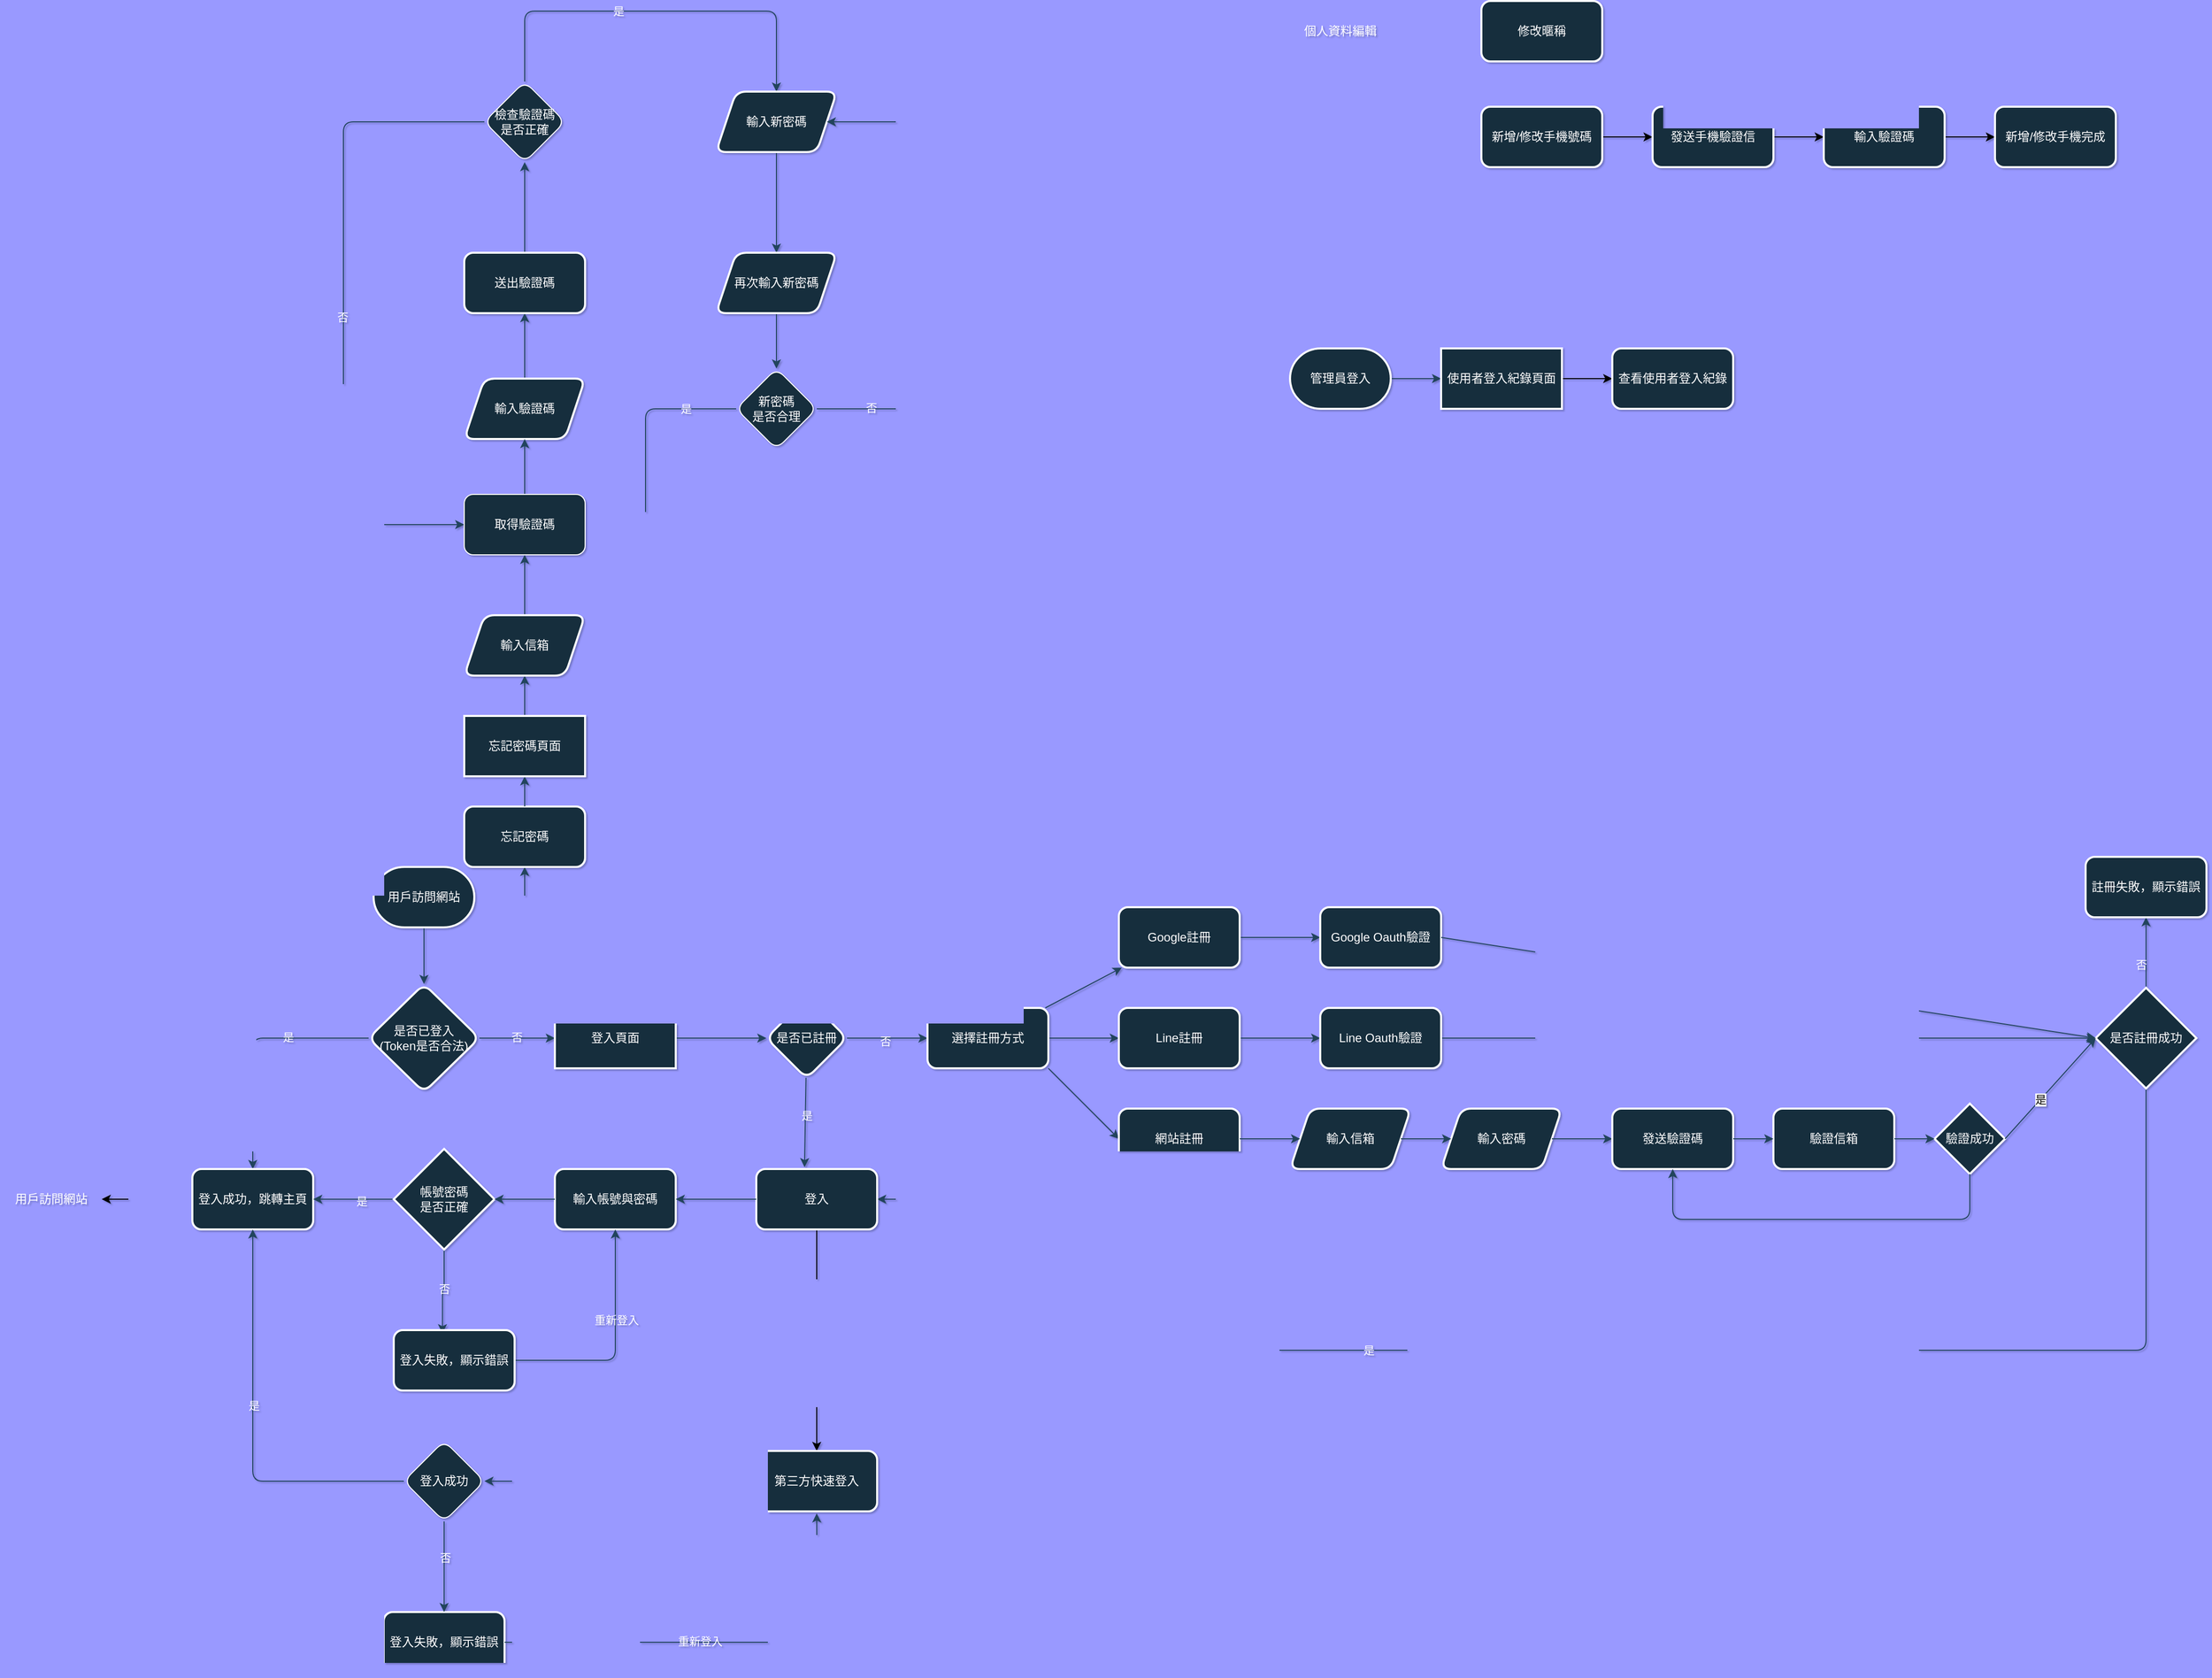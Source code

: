 <mxfile version="25.0.3" pages="3">
  <diagram name="個人用戶管理" id="edf60f1a-56cd-e834-aa8a-f176f3a09ee4">
    <mxGraphModel grid="1" page="1" gridSize="10" guides="1" tooltips="1" connect="1" arrows="1" fold="1" pageScale="1" pageWidth="1100" pageHeight="850" background="#9999FF" math="0" shadow="1">
      <root>
        <mxCell id="0" />
        <mxCell id="1" parent="0" />
        <mxCell id="zo9KFmglwKw83RBjEvFa-3" value="" style="edgeStyle=orthogonalEdgeStyle;rounded=1;orthogonalLoop=1;jettySize=auto;html=1;labelBackgroundColor=none;strokeColor=#23445D;fontColor=default;" edge="1" parent="1" source="zo9KFmglwKw83RBjEvFa-1" target="zo9KFmglwKw83RBjEvFa-2">
          <mxGeometry relative="1" as="geometry" />
        </mxCell>
        <mxCell id="zo9KFmglwKw83RBjEvFa-1" value="用戶訪問網站" style="strokeWidth=2;html=1;shape=mxgraph.flowchart.terminator;whiteSpace=wrap;labelBackgroundColor=none;fillColor=#182E3E;strokeColor=#FFFFFF;fontColor=#FFFFFF;rounded=1;" vertex="1" parent="1">
          <mxGeometry x="210" y="60" width="100" height="60" as="geometry" />
        </mxCell>
        <mxCell id="zo9KFmglwKw83RBjEvFa-5" value="" style="rounded=1;orthogonalLoop=1;jettySize=auto;html=1;entryX=0;entryY=0.5;entryDx=0;entryDy=0;labelBackgroundColor=none;strokeColor=#23445D;fontColor=default;" edge="1" parent="1" source="zo9KFmglwKw83RBjEvFa-2" target="zo9KFmglwKw83RBjEvFa-79">
          <mxGeometry relative="1" as="geometry">
            <mxPoint x="370" y="230" as="targetPoint" />
          </mxGeometry>
        </mxCell>
        <mxCell id="zo9KFmglwKw83RBjEvFa-14" value="否" style="edgeLabel;html=1;align=center;verticalAlign=middle;resizable=0;points=[];labelBackgroundColor=none;fontColor=#FFFFFF;rounded=1;" connectable="0" vertex="1" parent="zo9KFmglwKw83RBjEvFa-5">
          <mxGeometry x="-0.03" y="1" relative="1" as="geometry">
            <mxPoint as="offset" />
          </mxGeometry>
        </mxCell>
        <mxCell id="zo9KFmglwKw83RBjEvFa-77" value="" style="rounded=1;orthogonalLoop=1;jettySize=auto;html=1;edgeStyle=orthogonalEdgeStyle;labelBackgroundColor=none;strokeColor=#23445D;fontColor=default;" edge="1" parent="1" source="zo9KFmglwKw83RBjEvFa-2" target="zo9KFmglwKw83RBjEvFa-76">
          <mxGeometry relative="1" as="geometry" />
        </mxCell>
        <mxCell id="zo9KFmglwKw83RBjEvFa-78" value="是" style="edgeLabel;html=1;align=center;verticalAlign=middle;resizable=0;points=[];labelBackgroundColor=none;fontColor=#FFFFFF;rounded=1;" connectable="0" vertex="1" parent="zo9KFmglwKw83RBjEvFa-77">
          <mxGeometry x="-0.343" y="-1" relative="1" as="geometry">
            <mxPoint as="offset" />
          </mxGeometry>
        </mxCell>
        <mxCell id="zo9KFmglwKw83RBjEvFa-2" value="是否已登入&lt;br&gt;(Token是否合法)" style="rhombus;whiteSpace=wrap;html=1;strokeWidth=2;labelBackgroundColor=none;fillColor=#182E3E;strokeColor=#FFFFFF;fontColor=#FFFFFF;rounded=1;" vertex="1" parent="1">
          <mxGeometry x="205" y="176.25" width="110" height="107.5" as="geometry" />
        </mxCell>
        <mxCell id="zo9KFmglwKw83RBjEvFa-40" value="" style="rounded=1;orthogonalLoop=1;jettySize=auto;html=1;exitX=1;exitY=0.5;exitDx=0;exitDy=0;entryX=0;entryY=0.5;entryDx=0;entryDy=0;labelBackgroundColor=none;strokeColor=#23445D;fontColor=default;" edge="1" parent="1" source="zo9KFmglwKw83RBjEvFa-79" target="zo9KFmglwKw83RBjEvFa-9">
          <mxGeometry relative="1" as="geometry">
            <mxPoint x="490" y="230" as="sourcePoint" />
            <mxPoint x="570" y="230" as="targetPoint" />
          </mxGeometry>
        </mxCell>
        <mxCell id="zo9KFmglwKw83RBjEvFa-20" value="" style="rounded=1;orthogonalLoop=1;jettySize=auto;html=1;entryX=0;entryY=0.5;entryDx=0;entryDy=0;labelBackgroundColor=none;strokeColor=#23445D;fontColor=default;" edge="1" parent="1" source="zo9KFmglwKw83RBjEvFa-9" target="zo9KFmglwKw83RBjEvFa-84">
          <mxGeometry relative="1" as="geometry">
            <mxPoint x="820" y="230" as="targetPoint" />
          </mxGeometry>
        </mxCell>
        <mxCell id="zo9KFmglwKw83RBjEvFa-21" value="否" style="edgeLabel;html=1;align=center;verticalAlign=middle;resizable=0;points=[];labelBackgroundColor=none;fontColor=#FFFFFF;rounded=1;" connectable="0" vertex="1" parent="zo9KFmglwKw83RBjEvFa-20">
          <mxGeometry x="-0.059" y="-3" relative="1" as="geometry">
            <mxPoint as="offset" />
          </mxGeometry>
        </mxCell>
        <mxCell id="zo9KFmglwKw83RBjEvFa-82" value="" style="rounded=1;orthogonalLoop=1;jettySize=auto;html=1;entryX=0.399;entryY=-0.031;entryDx=0;entryDy=0;entryPerimeter=0;labelBackgroundColor=none;strokeColor=#23445D;fontColor=default;" edge="1" parent="1" source="zo9KFmglwKw83RBjEvFa-9" target="zo9KFmglwKw83RBjEvFa-122">
          <mxGeometry relative="1" as="geometry">
            <mxPoint x="690" y="330" as="targetPoint" />
          </mxGeometry>
        </mxCell>
        <mxCell id="zo9KFmglwKw83RBjEvFa-83" value="是" style="edgeLabel;html=1;align=center;verticalAlign=middle;resizable=0;points=[];labelBackgroundColor=none;fontColor=#FFFFFF;rounded=1;" connectable="0" vertex="1" parent="zo9KFmglwKw83RBjEvFa-82">
          <mxGeometry x="-0.152" y="1" relative="1" as="geometry">
            <mxPoint as="offset" />
          </mxGeometry>
        </mxCell>
        <mxCell id="zo9KFmglwKw83RBjEvFa-9" value="是否已註冊" style="rhombus;whiteSpace=wrap;html=1;strokeWidth=2;labelBackgroundColor=none;fillColor=#182E3E;strokeColor=#FFFFFF;fontColor=#FFFFFF;rounded=1;" vertex="1" parent="1">
          <mxGeometry x="600" y="190" width="80" height="80" as="geometry" />
        </mxCell>
        <mxCell id="zo9KFmglwKw83RBjEvFa-76" value="登入成功，跳轉主頁" style="rounded=1;whiteSpace=wrap;html=1;strokeWidth=2;labelBackgroundColor=none;fillColor=#182E3E;strokeColor=#FFFFFF;fontColor=#FFFFFF;" vertex="1" parent="1">
          <mxGeometry x="30" y="360" width="120" height="60" as="geometry" />
        </mxCell>
        <mxCell id="efa1-vWLbxD0ojLU-nFp-70" value="" style="edgeStyle=orthogonalEdgeStyle;rounded=1;orthogonalLoop=1;jettySize=auto;html=1;labelBackgroundColor=none;strokeColor=#23445D;fontColor=default;" edge="1" parent="1" source="zo9KFmglwKw83RBjEvFa-79" target="efa1-vWLbxD0ojLU-nFp-69">
          <mxGeometry relative="1" as="geometry">
            <Array as="points">
              <mxPoint x="420" y="105" />
              <mxPoint x="360" y="105" />
            </Array>
          </mxGeometry>
        </mxCell>
        <mxCell id="zo9KFmglwKw83RBjEvFa-79" value="登入頁面" style="rounded=0;whiteSpace=wrap;html=1;strokeWidth=2;labelBackgroundColor=none;fillColor=#182E3E;strokeColor=#FFFFFF;fontColor=#FFFFFF;" vertex="1" parent="1">
          <mxGeometry x="390" y="200" width="120" height="60" as="geometry" />
        </mxCell>
        <mxCell id="zo9KFmglwKw83RBjEvFa-81" value="輸入帳號與密碼" style="rounded=1;whiteSpace=wrap;html=1;strokeWidth=2;labelBackgroundColor=none;fillColor=#182E3E;strokeColor=#FFFFFF;fontColor=#FFFFFF;" vertex="1" parent="1">
          <mxGeometry x="390" y="360" width="120" height="60" as="geometry" />
        </mxCell>
        <mxCell id="zo9KFmglwKw83RBjEvFa-99" value="" style="rounded=1;orthogonalLoop=1;jettySize=auto;html=1;labelBackgroundColor=none;strokeColor=#23445D;fontColor=default;" edge="1" parent="1" source="zo9KFmglwKw83RBjEvFa-84" target="zo9KFmglwKw83RBjEvFa-98">
          <mxGeometry relative="1" as="geometry" />
        </mxCell>
        <mxCell id="zo9KFmglwKw83RBjEvFa-102" style="rounded=1;orthogonalLoop=1;jettySize=auto;html=1;exitX=1;exitY=0.5;exitDx=0;exitDy=0;entryX=0;entryY=0.5;entryDx=0;entryDy=0;labelBackgroundColor=none;strokeColor=#23445D;fontColor=default;" edge="1" parent="1" source="zo9KFmglwKw83RBjEvFa-84" target="zo9KFmglwKw83RBjEvFa-101">
          <mxGeometry relative="1" as="geometry" />
        </mxCell>
        <mxCell id="zo9KFmglwKw83RBjEvFa-105" style="rounded=1;orthogonalLoop=1;jettySize=auto;html=1;exitX=1;exitY=1;exitDx=0;exitDy=0;entryX=0;entryY=0.5;entryDx=0;entryDy=0;labelBackgroundColor=none;strokeColor=#23445D;fontColor=default;" edge="1" parent="1" source="zo9KFmglwKw83RBjEvFa-84" target="zo9KFmglwKw83RBjEvFa-104">
          <mxGeometry relative="1" as="geometry" />
        </mxCell>
        <mxCell id="zo9KFmglwKw83RBjEvFa-84" value="選擇註冊方式" style="rounded=1;whiteSpace=wrap;html=1;strokeWidth=2;labelBackgroundColor=none;fillColor=#182E3E;strokeColor=#FFFFFF;fontColor=#FFFFFF;" vertex="1" parent="1">
          <mxGeometry x="760" y="200" width="120" height="60" as="geometry" />
        </mxCell>
        <mxCell id="zo9KFmglwKw83RBjEvFa-94" value="" style="rounded=1;orthogonalLoop=1;jettySize=auto;html=1;entryX=1;entryY=0.5;entryDx=0;entryDy=0;labelBackgroundColor=none;strokeColor=#23445D;fontColor=default;" edge="1" parent="1" source="zo9KFmglwKw83RBjEvFa-91" target="zo9KFmglwKw83RBjEvFa-76">
          <mxGeometry relative="1" as="geometry">
            <mxPoint x="440" y="510" as="targetPoint" />
          </mxGeometry>
        </mxCell>
        <mxCell id="zo9KFmglwKw83RBjEvFa-95" value="是" style="edgeLabel;html=1;align=center;verticalAlign=middle;resizable=0;points=[];labelBackgroundColor=none;fontColor=#FFFFFF;rounded=1;" connectable="0" vertex="1" parent="zo9KFmglwKw83RBjEvFa-94">
          <mxGeometry x="-0.19" y="1" relative="1" as="geometry">
            <mxPoint y="1" as="offset" />
          </mxGeometry>
        </mxCell>
        <mxCell id="zo9KFmglwKw83RBjEvFa-96" style="rounded=1;orthogonalLoop=1;jettySize=auto;html=1;exitX=0.5;exitY=1;exitDx=0;exitDy=0;exitPerimeter=0;edgeStyle=orthogonalEdgeStyle;entryX=0.403;entryY=0.052;entryDx=0;entryDy=0;entryPerimeter=0;labelBackgroundColor=none;strokeColor=#23445D;fontColor=default;" edge="1" parent="1" source="zo9KFmglwKw83RBjEvFa-91" target="zo9KFmglwKw83RBjEvFa-132">
          <mxGeometry relative="1" as="geometry">
            <mxPoint x="280" y="510" as="targetPoint" />
          </mxGeometry>
        </mxCell>
        <mxCell id="zo9KFmglwKw83RBjEvFa-97" value="否" style="edgeLabel;html=1;align=center;verticalAlign=middle;resizable=0;points=[];labelBackgroundColor=none;fontColor=#FFFFFF;rounded=1;" connectable="0" vertex="1" parent="zo9KFmglwKw83RBjEvFa-96">
          <mxGeometry x="-0.097" relative="1" as="geometry">
            <mxPoint as="offset" />
          </mxGeometry>
        </mxCell>
        <mxCell id="zo9KFmglwKw83RBjEvFa-91" value="帳號密碼&lt;div&gt;是否正確&lt;/div&gt;" style="strokeWidth=2;html=1;shape=mxgraph.flowchart.decision;whiteSpace=wrap;labelBackgroundColor=none;fillColor=#182E3E;strokeColor=#FFFFFF;fontColor=#FFFFFF;rounded=1;" vertex="1" parent="1">
          <mxGeometry x="230" y="340" width="100" height="100" as="geometry" />
        </mxCell>
        <mxCell id="zo9KFmglwKw83RBjEvFa-92" style="rounded=1;orthogonalLoop=1;jettySize=auto;html=1;exitX=0;exitY=0.5;exitDx=0;exitDy=0;entryX=1;entryY=0.5;entryDx=0;entryDy=0;entryPerimeter=0;labelBackgroundColor=none;strokeColor=#23445D;fontColor=default;" edge="1" parent="1" source="zo9KFmglwKw83RBjEvFa-81" target="zo9KFmglwKw83RBjEvFa-91">
          <mxGeometry relative="1" as="geometry" />
        </mxCell>
        <mxCell id="zo9KFmglwKw83RBjEvFa-108" value="" style="edgeStyle=orthogonalEdgeStyle;rounded=1;orthogonalLoop=1;jettySize=auto;html=1;labelBackgroundColor=none;strokeColor=#23445D;fontColor=default;" edge="1" parent="1" source="zo9KFmglwKw83RBjEvFa-98" target="zo9KFmglwKw83RBjEvFa-107">
          <mxGeometry relative="1" as="geometry" />
        </mxCell>
        <mxCell id="zo9KFmglwKw83RBjEvFa-98" value="Google註冊" style="whiteSpace=wrap;html=1;rounded=1;strokeWidth=2;labelBackgroundColor=none;fillColor=#182E3E;strokeColor=#FFFFFF;fontColor=#FFFFFF;" vertex="1" parent="1">
          <mxGeometry x="950" y="100" width="120" height="60" as="geometry" />
        </mxCell>
        <mxCell id="zo9KFmglwKw83RBjEvFa-110" value="" style="edgeStyle=orthogonalEdgeStyle;rounded=1;orthogonalLoop=1;jettySize=auto;html=1;labelBackgroundColor=none;strokeColor=#23445D;fontColor=default;" edge="1" parent="1" source="zo9KFmglwKw83RBjEvFa-101" target="zo9KFmglwKw83RBjEvFa-109">
          <mxGeometry relative="1" as="geometry" />
        </mxCell>
        <mxCell id="zo9KFmglwKw83RBjEvFa-101" value="Line註冊" style="whiteSpace=wrap;html=1;rounded=1;strokeWidth=2;labelBackgroundColor=none;fillColor=#182E3E;strokeColor=#FFFFFF;fontColor=#FFFFFF;" vertex="1" parent="1">
          <mxGeometry x="950" y="200" width="120" height="60" as="geometry" />
        </mxCell>
        <mxCell id="zo9KFmglwKw83RBjEvFa-104" value="網站註冊" style="whiteSpace=wrap;html=1;rounded=1;strokeWidth=2;labelBackgroundColor=none;fillColor=#182E3E;strokeColor=#FFFFFF;fontColor=#FFFFFF;" vertex="1" parent="1">
          <mxGeometry x="950" y="300" width="120" height="60" as="geometry" />
        </mxCell>
        <mxCell id="zo9KFmglwKw83RBjEvFa-107" value="Google Oauth驗證" style="whiteSpace=wrap;html=1;rounded=1;strokeWidth=2;labelBackgroundColor=none;fillColor=#182E3E;strokeColor=#FFFFFF;fontColor=#FFFFFF;" vertex="1" parent="1">
          <mxGeometry x="1150" y="100" width="120" height="60" as="geometry" />
        </mxCell>
        <mxCell id="zo9KFmglwKw83RBjEvFa-115" style="rounded=1;orthogonalLoop=1;jettySize=auto;html=1;exitX=1;exitY=0.5;exitDx=0;exitDy=0;entryX=0;entryY=0.5;entryDx=0;entryDy=0;entryPerimeter=0;labelBackgroundColor=none;strokeColor=#23445D;fontColor=default;" edge="1" parent="1" source="zo9KFmglwKw83RBjEvFa-109" target="zo9KFmglwKw83RBjEvFa-113">
          <mxGeometry relative="1" as="geometry">
            <mxPoint x="1370" y="260" as="targetPoint" />
          </mxGeometry>
        </mxCell>
        <mxCell id="zo9KFmglwKw83RBjEvFa-109" value="Line Oauth驗證" style="whiteSpace=wrap;html=1;rounded=1;strokeWidth=2;labelBackgroundColor=none;fillColor=#182E3E;strokeColor=#FFFFFF;fontColor=#FFFFFF;" vertex="1" parent="1">
          <mxGeometry x="1150" y="200" width="120" height="60" as="geometry" />
        </mxCell>
        <mxCell id="zo9KFmglwKw83RBjEvFa-119" style="rounded=1;orthogonalLoop=1;jettySize=auto;html=1;entryX=0.5;entryY=1;entryDx=0;entryDy=0;exitX=0.5;exitY=0;exitDx=0;exitDy=0;exitPerimeter=0;labelBackgroundColor=none;strokeColor=#23445D;fontColor=default;" edge="1" parent="1" source="zo9KFmglwKw83RBjEvFa-113" target="zo9KFmglwKw83RBjEvFa-118">
          <mxGeometry relative="1" as="geometry" />
        </mxCell>
        <mxCell id="zo9KFmglwKw83RBjEvFa-121" value="否" style="edgeLabel;html=1;align=center;verticalAlign=middle;resizable=0;points=[];labelBackgroundColor=none;fontColor=#FFFFFF;rounded=1;" connectable="0" vertex="1" parent="zo9KFmglwKw83RBjEvFa-119">
          <mxGeometry x="-0.104" y="3" relative="1" as="geometry">
            <mxPoint x="-2" y="8" as="offset" />
          </mxGeometry>
        </mxCell>
        <mxCell id="zo9KFmglwKw83RBjEvFa-125" style="edgeStyle=orthogonalEdgeStyle;rounded=1;orthogonalLoop=1;jettySize=auto;html=1;exitX=0.5;exitY=1;exitDx=0;exitDy=0;exitPerimeter=0;entryX=1;entryY=0.5;entryDx=0;entryDy=0;labelBackgroundColor=none;strokeColor=#23445D;fontColor=default;" edge="1" parent="1" source="zo9KFmglwKw83RBjEvFa-113" target="zo9KFmglwKw83RBjEvFa-122">
          <mxGeometry relative="1" as="geometry">
            <Array as="points">
              <mxPoint x="1970" y="540" />
              <mxPoint x="770" y="540" />
              <mxPoint x="770" y="390" />
            </Array>
          </mxGeometry>
        </mxCell>
        <mxCell id="zo9KFmglwKw83RBjEvFa-126" value="是" style="edgeLabel;html=1;align=center;verticalAlign=middle;resizable=0;points=[];labelBackgroundColor=none;fontColor=#FFFFFF;rounded=1;" connectable="0" vertex="1" parent="zo9KFmglwKw83RBjEvFa-125">
          <mxGeometry x="0.236" relative="1" as="geometry">
            <mxPoint as="offset" />
          </mxGeometry>
        </mxCell>
        <mxCell id="zo9KFmglwKw83RBjEvFa-113" value="是否註冊成功" style="strokeWidth=2;html=1;shape=mxgraph.flowchart.decision;whiteSpace=wrap;labelBackgroundColor=none;fillColor=#182E3E;strokeColor=#FFFFFF;fontColor=#FFFFFF;rounded=1;" vertex="1" parent="1">
          <mxGeometry x="1920" y="180" width="100" height="100" as="geometry" />
        </mxCell>
        <mxCell id="zo9KFmglwKw83RBjEvFa-114" style="rounded=1;orthogonalLoop=1;jettySize=auto;html=1;exitX=1;exitY=0.5;exitDx=0;exitDy=0;entryX=0;entryY=0.5;entryDx=0;entryDy=0;entryPerimeter=0;labelBackgroundColor=none;strokeColor=#23445D;fontColor=default;" edge="1" parent="1" source="zo9KFmglwKw83RBjEvFa-107" target="zo9KFmglwKw83RBjEvFa-113">
          <mxGeometry relative="1" as="geometry" />
        </mxCell>
        <mxCell id="zo9KFmglwKw83RBjEvFa-118" value="註冊失敗，顯示錯誤" style="whiteSpace=wrap;html=1;rounded=1;strokeWidth=2;labelBackgroundColor=none;fillColor=#182E3E;strokeColor=#FFFFFF;fontColor=#FFFFFF;" vertex="1" parent="1">
          <mxGeometry x="1910" y="50" width="120" height="60" as="geometry" />
        </mxCell>
        <mxCell id="efa1-vWLbxD0ojLU-nFp-107" style="rounded=1;orthogonalLoop=1;jettySize=auto;html=1;entryX=0.5;entryY=0;entryDx=0;entryDy=0;edgeStyle=orthogonalEdgeStyle;" edge="1" parent="1" source="zo9KFmglwKw83RBjEvFa-122" target="zo9KFmglwKw83RBjEvFa-129">
          <mxGeometry relative="1" as="geometry" />
        </mxCell>
        <mxCell id="zo9KFmglwKw83RBjEvFa-122" value="登入" style="rounded=1;whiteSpace=wrap;html=1;strokeWidth=2;labelBackgroundColor=none;fillColor=#182E3E;strokeColor=#FFFFFF;fontColor=#FFFFFF;" vertex="1" parent="1">
          <mxGeometry x="590" y="360" width="120" height="60" as="geometry" />
        </mxCell>
        <mxCell id="zo9KFmglwKw83RBjEvFa-124" style="rounded=1;orthogonalLoop=1;jettySize=auto;html=1;exitX=0;exitY=0.5;exitDx=0;exitDy=0;entryX=1;entryY=0.5;entryDx=0;entryDy=0;labelBackgroundColor=none;strokeColor=#23445D;fontColor=default;" edge="1" parent="1" source="zo9KFmglwKw83RBjEvFa-122" target="zo9KFmglwKw83RBjEvFa-81">
          <mxGeometry relative="1" as="geometry">
            <mxPoint x="690" y="390" as="targetPoint" />
          </mxGeometry>
        </mxCell>
        <mxCell id="efa1-vWLbxD0ojLU-nFp-61" style="edgeStyle=orthogonalEdgeStyle;rounded=1;orthogonalLoop=1;jettySize=auto;html=1;entryX=1;entryY=0.5;entryDx=0;entryDy=0;labelBackgroundColor=none;strokeColor=#23445D;fontColor=default;" edge="1" parent="1" source="zo9KFmglwKw83RBjEvFa-129" target="efa1-vWLbxD0ojLU-nFp-60">
          <mxGeometry relative="1" as="geometry" />
        </mxCell>
        <mxCell id="zo9KFmglwKw83RBjEvFa-129" value="第三方快速登入" style="rounded=1;whiteSpace=wrap;html=1;strokeWidth=2;labelBackgroundColor=none;fillColor=#182E3E;strokeColor=#FFFFFF;fontColor=#FFFFFF;" vertex="1" parent="1">
          <mxGeometry x="590" y="640" width="120" height="60" as="geometry" />
        </mxCell>
        <mxCell id="zo9KFmglwKw83RBjEvFa-134" style="edgeStyle=orthogonalEdgeStyle;rounded=1;orthogonalLoop=1;jettySize=auto;html=1;entryX=0.5;entryY=1;entryDx=0;entryDy=0;labelBackgroundColor=none;strokeColor=#23445D;fontColor=default;" edge="1" parent="1" source="zo9KFmglwKw83RBjEvFa-132" target="zo9KFmglwKw83RBjEvFa-81">
          <mxGeometry relative="1" as="geometry" />
        </mxCell>
        <mxCell id="efa1-vWLbxD0ojLU-nFp-68" value="重新登入" style="edgeLabel;html=1;align=center;verticalAlign=middle;resizable=0;points=[];labelBackgroundColor=none;fontColor=#FFFFFF;rounded=1;" connectable="0" vertex="1" parent="zo9KFmglwKw83RBjEvFa-134">
          <mxGeometry x="0.232" y="-1" relative="1" as="geometry">
            <mxPoint y="1" as="offset" />
          </mxGeometry>
        </mxCell>
        <mxCell id="zo9KFmglwKw83RBjEvFa-132" value="登入失敗，顯示錯誤" style="rounded=1;whiteSpace=wrap;html=1;strokeWidth=2;labelBackgroundColor=none;fillColor=#182E3E;strokeColor=#FFFFFF;fontColor=#FFFFFF;" vertex="1" parent="1">
          <mxGeometry x="230" y="520" width="120" height="60" as="geometry" />
        </mxCell>
        <mxCell id="efa1-vWLbxD0ojLU-nFp-58" value="登入失敗，顯示錯誤" style="rounded=1;whiteSpace=wrap;html=1;strokeWidth=2;labelBackgroundColor=none;fillColor=#182E3E;strokeColor=#FFFFFF;fontColor=#FFFFFF;" vertex="1" parent="1">
          <mxGeometry x="220" y="800" width="120" height="60" as="geometry" />
        </mxCell>
        <mxCell id="efa1-vWLbxD0ojLU-nFp-62" style="edgeStyle=orthogonalEdgeStyle;rounded=1;orthogonalLoop=1;jettySize=auto;html=1;entryX=0.5;entryY=1;entryDx=0;entryDy=0;labelBackgroundColor=none;strokeColor=#23445D;fontColor=default;" edge="1" parent="1" source="efa1-vWLbxD0ojLU-nFp-60" target="zo9KFmglwKw83RBjEvFa-76">
          <mxGeometry relative="1" as="geometry" />
        </mxCell>
        <mxCell id="efa1-vWLbxD0ojLU-nFp-63" value="是" style="edgeLabel;html=1;align=center;verticalAlign=middle;resizable=0;points=[];labelBackgroundColor=none;fontColor=#FFFFFF;rounded=1;" connectable="0" vertex="1" parent="efa1-vWLbxD0ojLU-nFp-62">
          <mxGeometry x="0.132" y="-1" relative="1" as="geometry">
            <mxPoint y="1" as="offset" />
          </mxGeometry>
        </mxCell>
        <mxCell id="efa1-vWLbxD0ojLU-nFp-64" style="edgeStyle=orthogonalEdgeStyle;rounded=1;orthogonalLoop=1;jettySize=auto;html=1;entryX=0.5;entryY=0;entryDx=0;entryDy=0;labelBackgroundColor=none;strokeColor=#23445D;fontColor=default;" edge="1" parent="1" source="efa1-vWLbxD0ojLU-nFp-60" target="efa1-vWLbxD0ojLU-nFp-58">
          <mxGeometry relative="1" as="geometry" />
        </mxCell>
        <mxCell id="efa1-vWLbxD0ojLU-nFp-65" value="否" style="edgeLabel;html=1;align=center;verticalAlign=middle;resizable=0;points=[];labelBackgroundColor=none;fontColor=#FFFFFF;rounded=1;" connectable="0" vertex="1" parent="efa1-vWLbxD0ojLU-nFp-64">
          <mxGeometry x="-0.182" y="1" relative="1" as="geometry">
            <mxPoint y="-1" as="offset" />
          </mxGeometry>
        </mxCell>
        <mxCell id="efa1-vWLbxD0ojLU-nFp-60" value="登入成功" style="rhombus;whiteSpace=wrap;html=1;labelBackgroundColor=none;fillColor=#182E3E;strokeColor=#FFFFFF;fontColor=#FFFFFF;rounded=1;" vertex="1" parent="1">
          <mxGeometry x="240" y="630" width="80" height="80" as="geometry" />
        </mxCell>
        <mxCell id="efa1-vWLbxD0ojLU-nFp-66" style="edgeStyle=orthogonalEdgeStyle;rounded=1;orthogonalLoop=1;jettySize=auto;html=1;labelBackgroundColor=none;strokeColor=#23445D;fontColor=default;" edge="1" parent="1" source="efa1-vWLbxD0ojLU-nFp-58">
          <mxGeometry relative="1" as="geometry">
            <mxPoint x="650" y="702" as="targetPoint" />
          </mxGeometry>
        </mxCell>
        <mxCell id="efa1-vWLbxD0ojLU-nFp-67" value="重新登入" style="edgeLabel;html=1;align=center;verticalAlign=middle;resizable=0;points=[];labelBackgroundColor=none;fontColor=#FFFFFF;rounded=1;" connectable="0" vertex="1" parent="efa1-vWLbxD0ojLU-nFp-66">
          <mxGeometry x="-0.123" y="1" relative="1" as="geometry">
            <mxPoint x="1" as="offset" />
          </mxGeometry>
        </mxCell>
        <mxCell id="efa1-vWLbxD0ojLU-nFp-74" value="" style="edgeStyle=orthogonalEdgeStyle;rounded=1;orthogonalLoop=1;jettySize=auto;html=1;labelBackgroundColor=none;strokeColor=#23445D;fontColor=default;" edge="1" parent="1" source="2ufPLfnnCzExdH6HislD-25" target="efa1-vWLbxD0ojLU-nFp-73">
          <mxGeometry relative="1" as="geometry" />
        </mxCell>
        <mxCell id="efa1-vWLbxD0ojLU-nFp-69" value="忘記密碼" style="whiteSpace=wrap;html=1;rounded=1;strokeWidth=2;labelBackgroundColor=none;fillColor=#182E3E;strokeColor=#FFFFFF;fontColor=#FFFFFF;" vertex="1" parent="1">
          <mxGeometry x="300" width="120" height="60" as="geometry" />
        </mxCell>
        <mxCell id="efa1-vWLbxD0ojLU-nFp-76" value="" style="edgeStyle=orthogonalEdgeStyle;rounded=1;orthogonalLoop=1;jettySize=auto;html=1;entryX=0.5;entryY=1;entryDx=0;entryDy=0;labelBackgroundColor=none;strokeColor=#23445D;fontColor=default;" edge="1" parent="1" source="efa1-vWLbxD0ojLU-nFp-73" target="efa1-vWLbxD0ojLU-nFp-91">
          <mxGeometry relative="1" as="geometry" />
        </mxCell>
        <mxCell id="efa1-vWLbxD0ojLU-nFp-73" value="輸入信箱" style="shape=parallelogram;perimeter=parallelogramPerimeter;whiteSpace=wrap;html=1;fixedSize=1;rounded=1;strokeWidth=2;labelBackgroundColor=none;fillColor=#182E3E;strokeColor=#FFFFFF;fontColor=#FFFFFF;" vertex="1" parent="1">
          <mxGeometry x="300" y="-190" width="120" height="60" as="geometry" />
        </mxCell>
        <mxCell id="efa1-vWLbxD0ojLU-nFp-78" value="" style="edgeStyle=orthogonalEdgeStyle;rounded=1;orthogonalLoop=1;jettySize=auto;html=1;labelBackgroundColor=none;strokeColor=#23445D;fontColor=default;" edge="1" parent="1" source="efa1-vWLbxD0ojLU-nFp-75" target="efa1-vWLbxD0ojLU-nFp-77">
          <mxGeometry relative="1" as="geometry" />
        </mxCell>
        <mxCell id="efa1-vWLbxD0ojLU-nFp-75" value="輸入驗證碼" style="shape=parallelogram;perimeter=parallelogramPerimeter;whiteSpace=wrap;html=1;fixedSize=1;rounded=1;strokeWidth=2;labelBackgroundColor=none;fillColor=#182E3E;strokeColor=#FFFFFF;fontColor=#FFFFFF;" vertex="1" parent="1">
          <mxGeometry x="300" y="-425" width="120" height="60" as="geometry" />
        </mxCell>
        <mxCell id="efa1-vWLbxD0ojLU-nFp-80" style="edgeStyle=orthogonalEdgeStyle;rounded=1;orthogonalLoop=1;jettySize=auto;html=1;entryX=0.5;entryY=1;entryDx=0;entryDy=0;labelBackgroundColor=none;strokeColor=#23445D;fontColor=default;" edge="1" parent="1" source="efa1-vWLbxD0ojLU-nFp-77" target="efa1-vWLbxD0ojLU-nFp-79">
          <mxGeometry relative="1" as="geometry" />
        </mxCell>
        <mxCell id="efa1-vWLbxD0ojLU-nFp-77" value="送出驗證碼" style="whiteSpace=wrap;html=1;rounded=1;strokeWidth=2;labelBackgroundColor=none;fillColor=#182E3E;strokeColor=#FFFFFF;fontColor=#FFFFFF;" vertex="1" parent="1">
          <mxGeometry x="300" y="-550" width="120" height="60" as="geometry" />
        </mxCell>
        <mxCell id="efa1-vWLbxD0ojLU-nFp-82" style="edgeStyle=orthogonalEdgeStyle;rounded=1;orthogonalLoop=1;jettySize=auto;html=1;exitX=0.5;exitY=0;exitDx=0;exitDy=0;entryX=0.5;entryY=0;entryDx=0;entryDy=0;labelBackgroundColor=none;strokeColor=#23445D;fontColor=default;" edge="1" parent="1" source="efa1-vWLbxD0ojLU-nFp-79" target="efa1-vWLbxD0ojLU-nFp-96">
          <mxGeometry relative="1" as="geometry">
            <mxPoint x="480" y="-630" as="targetPoint" />
            <Array as="points">
              <mxPoint x="360" y="-790" />
              <mxPoint x="610" y="-790" />
            </Array>
          </mxGeometry>
        </mxCell>
        <mxCell id="efa1-vWLbxD0ojLU-nFp-83" value="是" style="edgeLabel;html=1;align=center;verticalAlign=middle;resizable=0;points=[];labelBackgroundColor=none;fontColor=#FFFFFF;rounded=1;" connectable="0" vertex="1" parent="efa1-vWLbxD0ojLU-nFp-82">
          <mxGeometry x="-0.271" y="2" relative="1" as="geometry">
            <mxPoint x="17" y="2" as="offset" />
          </mxGeometry>
        </mxCell>
        <mxCell id="efa1-vWLbxD0ojLU-nFp-88" style="edgeStyle=orthogonalEdgeStyle;rounded=1;orthogonalLoop=1;jettySize=auto;html=1;entryX=0;entryY=0.5;entryDx=0;entryDy=0;labelBackgroundColor=none;strokeColor=#23445D;fontColor=default;" edge="1" parent="1" source="efa1-vWLbxD0ojLU-nFp-79" target="efa1-vWLbxD0ojLU-nFp-91">
          <mxGeometry relative="1" as="geometry">
            <mxPoint x="140" y="-450" as="targetPoint" />
            <Array as="points">
              <mxPoint x="180" y="-680" />
              <mxPoint x="180" y="-280" />
            </Array>
          </mxGeometry>
        </mxCell>
        <mxCell id="efa1-vWLbxD0ojLU-nFp-95" value="否" style="edgeLabel;html=1;align=center;verticalAlign=middle;resizable=0;points=[];labelBackgroundColor=none;fontColor=#FFFFFF;rounded=1;" connectable="0" vertex="1" parent="efa1-vWLbxD0ojLU-nFp-88">
          <mxGeometry x="0.011" y="-1" relative="1" as="geometry">
            <mxPoint as="offset" />
          </mxGeometry>
        </mxCell>
        <mxCell id="efa1-vWLbxD0ojLU-nFp-79" value="檢查驗證碼&lt;div&gt;是否正確&lt;/div&gt;" style="rhombus;whiteSpace=wrap;html=1;labelBackgroundColor=none;fillColor=#182E3E;strokeColor=#FFFFFF;fontColor=#FFFFFF;rounded=1;" vertex="1" parent="1">
          <mxGeometry x="320" y="-720" width="80" height="80" as="geometry" />
        </mxCell>
        <mxCell id="efa1-vWLbxD0ojLU-nFp-92" style="edgeStyle=orthogonalEdgeStyle;rounded=1;orthogonalLoop=1;jettySize=auto;html=1;entryX=0.5;entryY=1;entryDx=0;entryDy=0;labelBackgroundColor=none;strokeColor=#23445D;fontColor=default;" edge="1" parent="1" source="efa1-vWLbxD0ojLU-nFp-91" target="efa1-vWLbxD0ojLU-nFp-75">
          <mxGeometry relative="1" as="geometry" />
        </mxCell>
        <mxCell id="efa1-vWLbxD0ojLU-nFp-91" value="取得驗證碼" style="rounded=1;whiteSpace=wrap;html=1;labelBackgroundColor=none;fillColor=#182E3E;strokeColor=#FFFFFF;fontColor=#FFFFFF;" vertex="1" parent="1">
          <mxGeometry x="300" y="-310" width="120" height="60" as="geometry" />
        </mxCell>
        <mxCell id="efa1-vWLbxD0ojLU-nFp-98" value="" style="edgeStyle=orthogonalEdgeStyle;rounded=1;orthogonalLoop=1;jettySize=auto;html=1;labelBackgroundColor=none;strokeColor=#23445D;fontColor=default;" edge="1" parent="1" source="efa1-vWLbxD0ojLU-nFp-96" target="efa1-vWLbxD0ojLU-nFp-97">
          <mxGeometry relative="1" as="geometry" />
        </mxCell>
        <mxCell id="efa1-vWLbxD0ojLU-nFp-96" value="輸入新密碼" style="shape=parallelogram;perimeter=parallelogramPerimeter;whiteSpace=wrap;html=1;fixedSize=1;rounded=1;strokeWidth=2;labelBackgroundColor=none;fillColor=#182E3E;strokeColor=#FFFFFF;fontColor=#FFFFFF;" vertex="1" parent="1">
          <mxGeometry x="550" y="-710" width="120" height="60" as="geometry" />
        </mxCell>
        <mxCell id="efa1-vWLbxD0ojLU-nFp-100" style="edgeStyle=orthogonalEdgeStyle;rounded=1;orthogonalLoop=1;jettySize=auto;html=1;entryX=0.5;entryY=0;entryDx=0;entryDy=0;labelBackgroundColor=none;strokeColor=#23445D;fontColor=default;" edge="1" parent="1" source="efa1-vWLbxD0ojLU-nFp-97" target="efa1-vWLbxD0ojLU-nFp-99">
          <mxGeometry relative="1" as="geometry" />
        </mxCell>
        <mxCell id="efa1-vWLbxD0ojLU-nFp-97" value="再次輸入新密碼" style="shape=parallelogram;perimeter=parallelogramPerimeter;whiteSpace=wrap;html=1;fixedSize=1;rounded=1;strokeWidth=2;labelBackgroundColor=none;fillColor=#182E3E;strokeColor=#FFFFFF;fontColor=#FFFFFF;" vertex="1" parent="1">
          <mxGeometry x="550" y="-550" width="120" height="60" as="geometry" />
        </mxCell>
        <mxCell id="efa1-vWLbxD0ojLU-nFp-103" style="edgeStyle=orthogonalEdgeStyle;rounded=1;orthogonalLoop=1;jettySize=auto;html=1;entryX=0.75;entryY=0;entryDx=0;entryDy=0;labelBackgroundColor=none;strokeColor=#23445D;fontColor=default;" edge="1" parent="1" source="efa1-vWLbxD0ojLU-nFp-99" target="zo9KFmglwKw83RBjEvFa-79">
          <mxGeometry relative="1" as="geometry">
            <mxPoint x="500" y="130" as="targetPoint" />
          </mxGeometry>
        </mxCell>
        <mxCell id="efa1-vWLbxD0ojLU-nFp-104" value="是" style="edgeLabel;html=1;align=center;verticalAlign=middle;resizable=0;points=[];labelBackgroundColor=none;fontColor=#FFFFFF;rounded=1;" connectable="0" vertex="1" parent="efa1-vWLbxD0ojLU-nFp-103">
          <mxGeometry x="-0.925" relative="1" as="geometry">
            <mxPoint x="-25" as="offset" />
          </mxGeometry>
        </mxCell>
        <mxCell id="efa1-vWLbxD0ojLU-nFp-105" style="edgeStyle=orthogonalEdgeStyle;rounded=1;orthogonalLoop=1;jettySize=auto;html=1;entryX=1;entryY=0.5;entryDx=0;entryDy=0;labelBackgroundColor=none;strokeColor=#23445D;fontColor=default;" edge="1" parent="1" source="efa1-vWLbxD0ojLU-nFp-99" target="efa1-vWLbxD0ojLU-nFp-96">
          <mxGeometry relative="1" as="geometry">
            <Array as="points">
              <mxPoint x="770" y="-395" />
              <mxPoint x="770" y="-680" />
            </Array>
          </mxGeometry>
        </mxCell>
        <mxCell id="efa1-vWLbxD0ojLU-nFp-106" value="否" style="edgeLabel;html=1;align=center;verticalAlign=middle;resizable=0;points=[];labelBackgroundColor=none;fontColor=#FFFFFF;rounded=1;" connectable="0" vertex="1" parent="efa1-vWLbxD0ojLU-nFp-105">
          <mxGeometry x="-0.792" y="1" relative="1" as="geometry">
            <mxPoint as="offset" />
          </mxGeometry>
        </mxCell>
        <mxCell id="efa1-vWLbxD0ojLU-nFp-99" value="新密碼&lt;div&gt;是否合理&lt;/div&gt;" style="rhombus;whiteSpace=wrap;html=1;labelBackgroundColor=none;fillColor=#182E3E;strokeColor=#FFFFFF;fontColor=#FFFFFF;rounded=1;" vertex="1" parent="1">
          <mxGeometry x="570" y="-435" width="80" height="80" as="geometry" />
        </mxCell>
        <mxCell id="2ufPLfnnCzExdH6HislD-1" value="用戶訪問網站" style="strokeWidth=2;html=1;shape=mxgraph.flowchart.terminator;whiteSpace=wrap;labelBackgroundColor=none;fillColor=#182E3E;strokeColor=#FFFFFF;fontColor=#FFFFFF;rounded=1;" vertex="1" parent="1">
          <mxGeometry x="-160" y="360" width="100" height="60" as="geometry" />
        </mxCell>
        <mxCell id="2ufPLfnnCzExdH6HislD-2" style="edgeStyle=orthogonalEdgeStyle;rounded=1;orthogonalLoop=1;jettySize=auto;html=1;entryX=1;entryY=0.5;entryDx=0;entryDy=0;entryPerimeter=0;" edge="1" parent="1" source="zo9KFmglwKw83RBjEvFa-76" target="2ufPLfnnCzExdH6HislD-1">
          <mxGeometry relative="1" as="geometry" />
        </mxCell>
        <mxCell id="2ufPLfnnCzExdH6HislD-6" value="輸入信箱" style="shape=parallelogram;perimeter=parallelogramPerimeter;whiteSpace=wrap;html=1;fixedSize=1;rounded=1;strokeWidth=2;labelBackgroundColor=none;fillColor=#182E3E;strokeColor=#FFFFFF;fontColor=#FFFFFF;" vertex="1" parent="1">
          <mxGeometry x="1120" y="300" width="120" height="60" as="geometry" />
        </mxCell>
        <mxCell id="2ufPLfnnCzExdH6HislD-8" value="輸入密碼" style="shape=parallelogram;perimeter=parallelogramPerimeter;whiteSpace=wrap;html=1;fixedSize=1;rounded=1;strokeWidth=2;labelBackgroundColor=none;fillColor=#182E3E;strokeColor=#FFFFFF;fontColor=#FFFFFF;" vertex="1" parent="1">
          <mxGeometry x="1270" y="300" width="120" height="60" as="geometry" />
        </mxCell>
        <mxCell id="2ufPLfnnCzExdH6HislD-11" style="rounded=1;orthogonalLoop=1;jettySize=auto;html=1;exitX=1;exitY=0.5;exitDx=0;exitDy=0;entryX=0;entryY=0.5;entryDx=0;entryDy=0;labelBackgroundColor=none;strokeColor=#23445D;fontColor=default;" edge="1" parent="1" source="zo9KFmglwKw83RBjEvFa-104" target="2ufPLfnnCzExdH6HislD-6">
          <mxGeometry relative="1" as="geometry">
            <mxPoint x="1710" y="240" as="targetPoint" />
            <mxPoint x="1280" y="240" as="sourcePoint" />
          </mxGeometry>
        </mxCell>
        <mxCell id="2ufPLfnnCzExdH6HislD-13" style="rounded=1;orthogonalLoop=1;jettySize=auto;html=1;exitX=1;exitY=0.5;exitDx=0;exitDy=0;entryX=0;entryY=0.5;entryDx=0;entryDy=0;labelBackgroundColor=none;strokeColor=#23445D;fontColor=default;" edge="1" parent="1" source="2ufPLfnnCzExdH6HislD-6" target="2ufPLfnnCzExdH6HislD-8">
          <mxGeometry relative="1" as="geometry">
            <mxPoint x="1720" y="250" as="targetPoint" />
            <mxPoint x="1290" y="250" as="sourcePoint" />
          </mxGeometry>
        </mxCell>
        <mxCell id="2ufPLfnnCzExdH6HislD-14" style="rounded=1;orthogonalLoop=1;jettySize=auto;html=1;exitX=1;exitY=0.5;exitDx=0;exitDy=0;labelBackgroundColor=none;strokeColor=#23445D;fontColor=default;entryX=0;entryY=0.5;entryDx=0;entryDy=0;" edge="1" parent="1" source="2ufPLfnnCzExdH6HislD-8" target="2ufPLfnnCzExdH6HislD-21">
          <mxGeometry relative="1" as="geometry">
            <mxPoint x="1480" y="330" as="targetPoint" />
            <mxPoint x="1300" y="260" as="sourcePoint" />
          </mxGeometry>
        </mxCell>
        <mxCell id="2ufPLfnnCzExdH6HislD-15" value="驗證信箱" style="whiteSpace=wrap;html=1;rounded=1;strokeWidth=2;labelBackgroundColor=none;fillColor=#182E3E;strokeColor=#FFFFFF;fontColor=#FFFFFF;" vertex="1" parent="1">
          <mxGeometry x="1600" y="300" width="120" height="60" as="geometry" />
        </mxCell>
        <mxCell id="2ufPLfnnCzExdH6HislD-17" value="驗證成功" style="strokeWidth=2;html=1;shape=mxgraph.flowchart.decision;whiteSpace=wrap;labelBackgroundColor=none;fillColor=#182E3E;strokeColor=#FFFFFF;fontColor=#FFFFFF;rounded=1;" vertex="1" parent="1">
          <mxGeometry x="1760" y="295" width="70" height="70" as="geometry" />
        </mxCell>
        <mxCell id="2ufPLfnnCzExdH6HislD-18" style="rounded=1;orthogonalLoop=1;jettySize=auto;html=1;exitX=1;exitY=0.5;exitDx=0;exitDy=0;labelBackgroundColor=none;strokeColor=#23445D;fontColor=default;entryX=0;entryY=0.5;entryDx=0;entryDy=0;entryPerimeter=0;" edge="1" parent="1" source="2ufPLfnnCzExdH6HislD-15" target="2ufPLfnnCzExdH6HislD-17">
          <mxGeometry relative="1" as="geometry">
            <mxPoint x="1440" y="340" as="targetPoint" />
            <mxPoint x="1390" y="340" as="sourcePoint" />
          </mxGeometry>
        </mxCell>
        <mxCell id="2ufPLfnnCzExdH6HislD-19" style="rounded=1;orthogonalLoop=1;jettySize=auto;html=1;exitX=1;exitY=0.5;exitDx=0;exitDy=0;labelBackgroundColor=none;strokeColor=#23445D;fontColor=default;exitPerimeter=0;entryX=0;entryY=0.5;entryDx=0;entryDy=0;entryPerimeter=0;" edge="1" parent="1" source="2ufPLfnnCzExdH6HislD-17" target="zo9KFmglwKw83RBjEvFa-113">
          <mxGeometry relative="1" as="geometry">
            <mxPoint x="1760" y="330" as="targetPoint" />
            <mxPoint x="1400" y="350" as="sourcePoint" />
          </mxGeometry>
        </mxCell>
        <mxCell id="2ufPLfnnCzExdH6HislD-20" value="是" style="edgeLabel;html=1;align=center;verticalAlign=middle;resizable=0;points=[];rounded=1;" connectable="0" vertex="1" parent="2ufPLfnnCzExdH6HislD-19">
          <mxGeometry x="-0.222" relative="1" as="geometry">
            <mxPoint as="offset" />
          </mxGeometry>
        </mxCell>
        <mxCell id="2ufPLfnnCzExdH6HislD-21" value="發送驗證碼" style="whiteSpace=wrap;html=1;rounded=1;strokeWidth=2;labelBackgroundColor=none;fillColor=#182E3E;strokeColor=#FFFFFF;fontColor=#FFFFFF;" vertex="1" parent="1">
          <mxGeometry x="1440" y="300" width="120" height="60" as="geometry" />
        </mxCell>
        <mxCell id="2ufPLfnnCzExdH6HislD-22" style="rounded=1;orthogonalLoop=1;jettySize=auto;html=1;exitX=1;exitY=0.5;exitDx=0;exitDy=0;labelBackgroundColor=none;strokeColor=#23445D;fontColor=default;entryX=0;entryY=0.5;entryDx=0;entryDy=0;" edge="1" parent="1" source="2ufPLfnnCzExdH6HislD-21" target="2ufPLfnnCzExdH6HislD-15">
          <mxGeometry relative="1" as="geometry">
            <mxPoint x="1380" y="410" as="targetPoint" />
            <mxPoint x="1390" y="340" as="sourcePoint" />
          </mxGeometry>
        </mxCell>
        <mxCell id="2ufPLfnnCzExdH6HislD-23" style="rounded=1;orthogonalLoop=1;jettySize=auto;html=1;exitX=0.5;exitY=1;exitDx=0;exitDy=0;labelBackgroundColor=none;strokeColor=#23445D;fontColor=default;entryX=0.5;entryY=1;entryDx=0;entryDy=0;exitPerimeter=0;edgeStyle=orthogonalEdgeStyle;" edge="1" parent="1" source="2ufPLfnnCzExdH6HislD-17" target="2ufPLfnnCzExdH6HislD-21">
          <mxGeometry relative="1" as="geometry">
            <mxPoint x="1390" y="420" as="targetPoint" />
            <mxPoint x="1400" y="350" as="sourcePoint" />
            <Array as="points">
              <mxPoint x="1795" y="410" />
              <mxPoint x="1500" y="410" />
            </Array>
          </mxGeometry>
        </mxCell>
        <mxCell id="2ufPLfnnCzExdH6HislD-26" value="" style="edgeStyle=orthogonalEdgeStyle;rounded=1;orthogonalLoop=1;jettySize=auto;html=1;labelBackgroundColor=none;strokeColor=#23445D;fontColor=default;" edge="1" parent="1" source="efa1-vWLbxD0ojLU-nFp-69" target="2ufPLfnnCzExdH6HislD-25">
          <mxGeometry relative="1" as="geometry">
            <mxPoint x="360" y="10" as="sourcePoint" />
            <mxPoint x="360" y="-130" as="targetPoint" />
          </mxGeometry>
        </mxCell>
        <mxCell id="2ufPLfnnCzExdH6HislD-25" value="忘記密碼頁面" style="whiteSpace=wrap;html=1;rounded=0;strokeWidth=2;labelBackgroundColor=none;fillColor=#182E3E;strokeColor=#FFFFFF;fontColor=#FFFFFF;" vertex="1" parent="1">
          <mxGeometry x="300" y="-90" width="120" height="60" as="geometry" />
        </mxCell>
        <mxCell id="gQqEQIxUWIDXk0Gbu5EO-4" style="edgeStyle=orthogonalEdgeStyle;rounded=1;orthogonalLoop=1;jettySize=auto;html=1;entryX=0;entryY=0.5;entryDx=0;entryDy=0;strokeColor=#23445D;" edge="1" parent="1" source="gQqEQIxUWIDXk0Gbu5EO-2" target="gQqEQIxUWIDXk0Gbu5EO-3">
          <mxGeometry relative="1" as="geometry" />
        </mxCell>
        <mxCell id="gQqEQIxUWIDXk0Gbu5EO-6" style="edgeStyle=orthogonalEdgeStyle;rounded=1;orthogonalLoop=1;jettySize=auto;html=1;entryX=0;entryY=0.5;entryDx=0;entryDy=0;strokeColor=#23445D;" edge="1" parent="1" source="gQqEQIxUWIDXk0Gbu5EO-2" target="gQqEQIxUWIDXk0Gbu5EO-5">
          <mxGeometry relative="1" as="geometry">
            <Array as="points">
              <mxPoint x="1170" y="-665" />
            </Array>
          </mxGeometry>
        </mxCell>
        <mxCell id="gQqEQIxUWIDXk0Gbu5EO-2" value="個人資料編輯" style="strokeWidth=2;html=1;shape=mxgraph.flowchart.terminator;whiteSpace=wrap;labelBackgroundColor=none;fillColor=#182E3E;strokeColor=#FFFFFF;fontColor=#FFFFFF;rounded=1;" vertex="1" parent="1">
          <mxGeometry x="1120" y="-800" width="100" height="60" as="geometry" />
        </mxCell>
        <mxCell id="gQqEQIxUWIDXk0Gbu5EO-3" value="修改暱稱" style="whiteSpace=wrap;html=1;rounded=1;strokeWidth=2;labelBackgroundColor=none;fillColor=#182E3E;strokeColor=#FFFFFF;fontColor=#FFFFFF;" vertex="1" parent="1">
          <mxGeometry x="1310" y="-800" width="120" height="60" as="geometry" />
        </mxCell>
        <mxCell id="gQqEQIxUWIDXk0Gbu5EO-8" value="" style="edgeStyle=orthogonalEdgeStyle;rounded=1;orthogonalLoop=1;jettySize=auto;html=1;" edge="1" parent="1" source="gQqEQIxUWIDXk0Gbu5EO-5" target="gQqEQIxUWIDXk0Gbu5EO-7">
          <mxGeometry relative="1" as="geometry" />
        </mxCell>
        <mxCell id="gQqEQIxUWIDXk0Gbu5EO-5" value="新增/修改手機號碼" style="whiteSpace=wrap;html=1;rounded=1;strokeWidth=2;labelBackgroundColor=none;fillColor=#182E3E;strokeColor=#FFFFFF;fontColor=#FFFFFF;" vertex="1" parent="1">
          <mxGeometry x="1310" y="-695" width="120" height="60" as="geometry" />
        </mxCell>
        <mxCell id="gQqEQIxUWIDXk0Gbu5EO-10" value="" style="edgeStyle=orthogonalEdgeStyle;rounded=1;orthogonalLoop=1;jettySize=auto;html=1;" edge="1" parent="1" source="gQqEQIxUWIDXk0Gbu5EO-7" target="gQqEQIxUWIDXk0Gbu5EO-9">
          <mxGeometry relative="1" as="geometry" />
        </mxCell>
        <mxCell id="gQqEQIxUWIDXk0Gbu5EO-7" value="發送手機驗證信" style="whiteSpace=wrap;html=1;rounded=1;strokeWidth=2;labelBackgroundColor=none;fillColor=#182E3E;strokeColor=#FFFFFF;fontColor=#FFFFFF;" vertex="1" parent="1">
          <mxGeometry x="1480" y="-695" width="120" height="60" as="geometry" />
        </mxCell>
        <mxCell id="gQqEQIxUWIDXk0Gbu5EO-13" value="" style="edgeStyle=orthogonalEdgeStyle;rounded=1;orthogonalLoop=1;jettySize=auto;html=1;" edge="1" parent="1" source="gQqEQIxUWIDXk0Gbu5EO-9" target="gQqEQIxUWIDXk0Gbu5EO-12">
          <mxGeometry relative="1" as="geometry" />
        </mxCell>
        <mxCell id="gQqEQIxUWIDXk0Gbu5EO-9" value="輸入驗證碼" style="whiteSpace=wrap;html=1;fillColor=#182E3E;strokeColor=#FFFFFF;fontColor=#FFFFFF;rounded=1;strokeWidth=2;labelBackgroundColor=none;" vertex="1" parent="1">
          <mxGeometry x="1650" y="-695" width="120" height="60" as="geometry" />
        </mxCell>
        <mxCell id="gQqEQIxUWIDXk0Gbu5EO-12" value="新增/修改手機完成" style="whiteSpace=wrap;html=1;fillColor=#182E3E;strokeColor=#FFFFFF;fontColor=#FFFFFF;rounded=1;strokeWidth=2;labelBackgroundColor=none;" vertex="1" parent="1">
          <mxGeometry x="1820" y="-695" width="120" height="60" as="geometry" />
        </mxCell>
        <mxCell id="gQqEQIxUWIDXk0Gbu5EO-20" style="edgeStyle=orthogonalEdgeStyle;rounded=1;orthogonalLoop=1;jettySize=auto;html=1;entryX=0;entryY=0.5;entryDx=0;entryDy=0;strokeColor=#23445D;" edge="1" parent="1" source="gQqEQIxUWIDXk0Gbu5EO-21" target="gQqEQIxUWIDXk0Gbu5EO-24">
          <mxGeometry relative="1" as="geometry">
            <Array as="points">
              <mxPoint x="1200" y="-425" />
              <mxPoint x="1200" y="-425" />
            </Array>
          </mxGeometry>
        </mxCell>
        <mxCell id="gQqEQIxUWIDXk0Gbu5EO-21" value="管理員登入" style="strokeWidth=2;html=1;shape=mxgraph.flowchart.terminator;whiteSpace=wrap;labelBackgroundColor=none;fillColor=#182E3E;strokeColor=#FFFFFF;fontColor=#FFFFFF;rounded=1;" vertex="1" parent="1">
          <mxGeometry x="1120" y="-455" width="100" height="60" as="geometry" />
        </mxCell>
        <mxCell id="gQqEQIxUWIDXk0Gbu5EO-23" value="" style="edgeStyle=orthogonalEdgeStyle;rounded=1;orthogonalLoop=1;jettySize=auto;html=1;" edge="1" parent="1" source="gQqEQIxUWIDXk0Gbu5EO-24" target="gQqEQIxUWIDXk0Gbu5EO-26">
          <mxGeometry relative="1" as="geometry" />
        </mxCell>
        <mxCell id="gQqEQIxUWIDXk0Gbu5EO-24" value="使用者登入紀錄頁面" style="whiteSpace=wrap;html=1;rounded=0;strokeWidth=2;labelBackgroundColor=none;fillColor=#182E3E;strokeColor=#FFFFFF;fontColor=#FFFFFF;" vertex="1" parent="1">
          <mxGeometry x="1270" y="-455" width="120" height="60" as="geometry" />
        </mxCell>
        <mxCell id="gQqEQIxUWIDXk0Gbu5EO-26" value="查看使用者登入紀錄" style="whiteSpace=wrap;html=1;rounded=1;strokeWidth=2;labelBackgroundColor=none;fillColor=#182E3E;strokeColor=#FFFFFF;fontColor=#FFFFFF;" vertex="1" parent="1">
          <mxGeometry x="1440" y="-455" width="120" height="60" as="geometry" />
        </mxCell>
      </root>
    </mxGraphModel>
  </diagram>
  <diagram id="MVvl7GPEbbx8nxD6hJGd" name="schema_diagram">
    <mxGraphModel grid="1" page="1" gridSize="10" guides="1" tooltips="1" connect="1" arrows="1" fold="1" pageScale="1" pageWidth="1100" pageHeight="850" math="0" shadow="0">
      <root>
        <mxCell id="0" />
        <mxCell id="1" parent="0" />
        <mxCell id="dzMbzBLnuIpHbq-H2GDU-1" value="Users" style="swimlane;fontStyle=2;align=center;verticalAlign=top;childLayout=stackLayout;horizontal=1;startSize=26;horizontalStack=0;resizeParent=1;resizeLast=0;collapsible=1;marginBottom=0;rounded=0;shadow=0;strokeWidth=1;" vertex="1" parent="1">
          <mxGeometry x="440" y="590" width="160" height="492" as="geometry">
            <mxRectangle x="230" y="140" width="160" height="26" as="alternateBounds" />
          </mxGeometry>
        </mxCell>
        <mxCell id="dzMbzBLnuIpHbq-H2GDU-2" value="user_id" style="text;align=left;verticalAlign=top;spacingLeft=4;spacingRight=4;overflow=hidden;rotatable=0;points=[[0,0.5],[1,0.5]];portConstraint=eastwest;" vertex="1" parent="dzMbzBLnuIpHbq-H2GDU-1">
          <mxGeometry y="26" width="160" height="26" as="geometry" />
        </mxCell>
        <mxCell id="dzMbzBLnuIpHbq-H2GDU-3" value="username" style="text;align=left;verticalAlign=top;spacingLeft=4;spacingRight=4;overflow=hidden;rotatable=0;points=[[0,0.5],[1,0.5]];portConstraint=eastwest;" vertex="1" parent="dzMbzBLnuIpHbq-H2GDU-1">
          <mxGeometry y="52" width="160" height="26" as="geometry" />
        </mxCell>
        <mxCell id="dzMbzBLnuIpHbq-H2GDU-10" value="password" style="text;align=left;verticalAlign=top;spacingLeft=4;spacingRight=4;overflow=hidden;rotatable=0;points=[[0,0.5],[1,0.5]];portConstraint=eastwest;rounded=0;shadow=0;html=0;" vertex="1" parent="dzMbzBLnuIpHbq-H2GDU-1">
          <mxGeometry y="78" width="160" height="26" as="geometry" />
        </mxCell>
        <mxCell id="dzMbzBLnuIpHbq-H2GDU-4" value="email" style="text;align=left;verticalAlign=top;spacingLeft=4;spacingRight=4;overflow=hidden;rotatable=0;points=[[0,0.5],[1,0.5]];portConstraint=eastwest;rounded=0;shadow=0;html=0;" vertex="1" parent="dzMbzBLnuIpHbq-H2GDU-1">
          <mxGeometry y="104" width="160" height="26" as="geometry" />
        </mxCell>
        <mxCell id="dzMbzBLnuIpHbq-H2GDU-11" value="role" style="text;align=left;verticalAlign=top;spacingLeft=4;spacingRight=4;overflow=hidden;rotatable=0;points=[[0,0.5],[1,0.5]];portConstraint=eastwest;rounded=0;shadow=0;html=0;" vertex="1" parent="dzMbzBLnuIpHbq-H2GDU-1">
          <mxGeometry y="130" width="160" height="26" as="geometry" />
        </mxCell>
        <mxCell id="dzMbzBLnuIpHbq-H2GDU-5" value="is_email_verified" style="text;align=left;verticalAlign=top;spacingLeft=4;spacingRight=4;overflow=hidden;rotatable=0;points=[[0,0.5],[1,0.5]];portConstraint=eastwest;rounded=0;shadow=0;html=0;" vertex="1" parent="dzMbzBLnuIpHbq-H2GDU-1">
          <mxGeometry y="156" width="160" height="26" as="geometry" />
        </mxCell>
        <mxCell id="dzMbzBLnuIpHbq-H2GDU-6" value="email_verified_at" style="text;align=left;verticalAlign=top;spacingLeft=4;spacingRight=4;overflow=hidden;rotatable=0;points=[[0,0.5],[1,0.5]];portConstraint=eastwest;rounded=0;shadow=0;html=0;" vertex="1" parent="dzMbzBLnuIpHbq-H2GDU-1">
          <mxGeometry y="182" width="160" height="26" as="geometry" />
        </mxCell>
        <mxCell id="dzMbzBLnuIpHbq-H2GDU-7" value="phone_number" style="text;align=left;verticalAlign=top;spacingLeft=4;spacingRight=4;overflow=hidden;rotatable=0;points=[[0,0.5],[1,0.5]];portConstraint=eastwest;rounded=0;shadow=0;html=0;" vertex="1" parent="dzMbzBLnuIpHbq-H2GDU-1">
          <mxGeometry y="208" width="160" height="26" as="geometry" />
        </mxCell>
        <mxCell id="dzMbzBLnuIpHbq-H2GDU-8" value="is_phone_verified" style="text;align=left;verticalAlign=top;spacingLeft=4;spacingRight=4;overflow=hidden;rotatable=0;points=[[0,0.5],[1,0.5]];portConstraint=eastwest;rounded=0;shadow=0;html=0;" vertex="1" parent="dzMbzBLnuIpHbq-H2GDU-1">
          <mxGeometry y="234" width="160" height="26" as="geometry" />
        </mxCell>
        <mxCell id="dzMbzBLnuIpHbq-H2GDU-9" value="phone_verified_at" style="text;align=left;verticalAlign=top;spacingLeft=4;spacingRight=4;overflow=hidden;rotatable=0;points=[[0,0.5],[1,0.5]];portConstraint=eastwest;rounded=0;shadow=0;html=0;" vertex="1" parent="dzMbzBLnuIpHbq-H2GDU-1">
          <mxGeometry y="260" width="160" height="26" as="geometry" />
        </mxCell>
        <mxCell id="dzMbzBLnuIpHbq-H2GDU-12" value="photo" style="text;align=left;verticalAlign=top;spacingLeft=4;spacingRight=4;overflow=hidden;rotatable=0;points=[[0,0.5],[1,0.5]];portConstraint=eastwest;rounded=0;shadow=0;html=0;" vertex="1" parent="dzMbzBLnuIpHbq-H2GDU-1">
          <mxGeometry y="286" width="160" height="26" as="geometry" />
        </mxCell>
        <mxCell id="dzMbzBLnuIpHbq-H2GDU-13" value="create_at&#xa;" style="text;align=left;verticalAlign=top;spacingLeft=4;spacingRight=4;overflow=hidden;rotatable=0;points=[[0,0.5],[1,0.5]];portConstraint=eastwest;rounded=0;shadow=0;html=0;" vertex="1" parent="dzMbzBLnuIpHbq-H2GDU-1">
          <mxGeometry y="312" width="160" height="26" as="geometry" />
        </mxCell>
        <mxCell id="dzMbzBLnuIpHbq-H2GDU-14" value="update_at&#xa;" style="text;align=left;verticalAlign=top;spacingLeft=4;spacingRight=4;overflow=hidden;rotatable=0;points=[[0,0.5],[1,0.5]];portConstraint=eastwest;rounded=0;shadow=0;html=0;" vertex="1" parent="dzMbzBLnuIpHbq-H2GDU-1">
          <mxGeometry y="338" width="160" height="26" as="geometry" />
        </mxCell>
        <mxCell id="dzMbzBLnuIpHbq-H2GDU-114" value="delete_at" style="text;align=left;verticalAlign=top;spacingLeft=4;spacingRight=4;overflow=hidden;rotatable=0;points=[[0,0.5],[1,0.5]];portConstraint=eastwest;rounded=0;shadow=0;html=0;" vertex="1" parent="dzMbzBLnuIpHbq-H2GDU-1">
          <mxGeometry y="364" width="160" height="26" as="geometry" />
        </mxCell>
        <mxCell id="dzMbzBLnuIpHbq-H2GDU-15" value="last_login" style="text;align=left;verticalAlign=top;spacingLeft=4;spacingRight=4;overflow=hidden;rotatable=0;points=[[0,0.5],[1,0.5]];portConstraint=eastwest;rounded=0;shadow=0;html=0;" vertex="1" parent="dzMbzBLnuIpHbq-H2GDU-1">
          <mxGeometry y="390" width="160" height="26" as="geometry" />
        </mxCell>
        <mxCell id="dzMbzBLnuIpHbq-H2GDU-16" value="status (active, inactive)" style="text;align=left;verticalAlign=top;spacingLeft=4;spacingRight=4;overflow=hidden;rotatable=0;points=[[0,0.5],[1,0.5]];portConstraint=eastwest;" vertex="1" parent="dzMbzBLnuIpHbq-H2GDU-1">
          <mxGeometry y="416" width="160" height="24" as="geometry" />
        </mxCell>
        <mxCell id="dzMbzBLnuIpHbq-H2GDU-17" value="likes" style="text;align=left;verticalAlign=top;spacingLeft=4;spacingRight=4;overflow=hidden;rotatable=0;points=[[0,0.5],[1,0.5]];portConstraint=eastwest;rounded=0;shadow=0;html=0;" vertex="1" parent="dzMbzBLnuIpHbq-H2GDU-1">
          <mxGeometry y="440" width="160" height="26" as="geometry" />
        </mxCell>
        <mxCell id="dzMbzBLnuIpHbq-H2GDU-18" value="dislikes" style="text;align=left;verticalAlign=top;spacingLeft=4;spacingRight=4;overflow=hidden;rotatable=0;points=[[0,0.5],[1,0.5]];portConstraint=eastwest;rounded=0;shadow=0;html=0;" vertex="1" parent="dzMbzBLnuIpHbq-H2GDU-1">
          <mxGeometry y="466" width="160" height="26" as="geometry" />
        </mxCell>
        <mxCell id="dzMbzBLnuIpHbq-H2GDU-19" value="Locations&#xa;" style="swimlane;fontStyle=0;align=center;verticalAlign=top;childLayout=stackLayout;horizontal=1;startSize=26;horizontalStack=0;resizeParent=1;resizeLast=0;collapsible=1;marginBottom=0;rounded=0;shadow=0;strokeWidth=1;" vertex="1" parent="1">
          <mxGeometry x="1260" y="210" width="160" height="338" as="geometry">
            <mxRectangle x="550" y="140" width="160" height="26" as="alternateBounds" />
          </mxGeometry>
        </mxCell>
        <mxCell id="dzMbzBLnuIpHbq-H2GDU-20" value="location_id" style="text;align=left;verticalAlign=top;spacingLeft=4;spacingRight=4;overflow=hidden;rotatable=0;points=[[0,0.5],[1,0.5]];portConstraint=eastwest;" vertex="1" parent="dzMbzBLnuIpHbq-H2GDU-19">
          <mxGeometry y="26" width="160" height="26" as="geometry" />
        </mxCell>
        <mxCell id="dzMbzBLnuIpHbq-H2GDU-21" value="name" style="text;align=left;verticalAlign=top;spacingLeft=4;spacingRight=4;overflow=hidden;rotatable=0;points=[[0,0.5],[1,0.5]];portConstraint=eastwest;" vertex="1" parent="dzMbzBLnuIpHbq-H2GDU-19">
          <mxGeometry y="52" width="160" height="26" as="geometry" />
        </mxCell>
        <mxCell id="dzMbzBLnuIpHbq-H2GDU-120" value="address" style="text;align=left;verticalAlign=top;spacingLeft=4;spacingRight=4;overflow=hidden;rotatable=0;points=[[0,0.5],[1,0.5]];portConstraint=eastwest;" vertex="1" parent="dzMbzBLnuIpHbq-H2GDU-19">
          <mxGeometry y="78" width="160" height="26" as="geometry" />
        </mxCell>
        <mxCell id="dzMbzBLnuIpHbq-H2GDU-121" value="city" style="text;align=left;verticalAlign=top;spacingLeft=4;spacingRight=4;overflow=hidden;rotatable=0;points=[[0,0.5],[1,0.5]];portConstraint=eastwest;" vertex="1" parent="dzMbzBLnuIpHbq-H2GDU-19">
          <mxGeometry y="104" width="160" height="26" as="geometry" />
        </mxCell>
        <mxCell id="dzMbzBLnuIpHbq-H2GDU-22" value="information" style="text;align=left;verticalAlign=top;spacingLeft=4;spacingRight=4;overflow=hidden;rotatable=0;points=[[0,0.5],[1,0.5]];portConstraint=eastwest;" vertex="1" parent="dzMbzBLnuIpHbq-H2GDU-19">
          <mxGeometry y="130" width="160" height="26" as="geometry" />
        </mxCell>
        <mxCell id="dzMbzBLnuIpHbq-H2GDU-23" value="created_at" style="text;align=left;verticalAlign=top;spacingLeft=4;spacingRight=4;overflow=hidden;rotatable=0;points=[[0,0.5],[1,0.5]];portConstraint=eastwest;" vertex="1" parent="dzMbzBLnuIpHbq-H2GDU-19">
          <mxGeometry y="156" width="160" height="26" as="geometry" />
        </mxCell>
        <mxCell id="dzMbzBLnuIpHbq-H2GDU-24" value="created_by" style="text;align=left;verticalAlign=top;spacingLeft=4;spacingRight=4;overflow=hidden;rotatable=0;points=[[0,0.5],[1,0.5]];portConstraint=eastwest;" vertex="1" parent="dzMbzBLnuIpHbq-H2GDU-19">
          <mxGeometry y="182" width="160" height="26" as="geometry" />
        </mxCell>
        <mxCell id="dzMbzBLnuIpHbq-H2GDU-25" value="update_at" style="text;align=left;verticalAlign=top;spacingLeft=4;spacingRight=4;overflow=hidden;rotatable=0;points=[[0,0.5],[1,0.5]];portConstraint=eastwest;" vertex="1" parent="dzMbzBLnuIpHbq-H2GDU-19">
          <mxGeometry y="208" width="160" height="26" as="geometry" />
        </mxCell>
        <mxCell id="dzMbzBLnuIpHbq-H2GDU-26" value="update_by" style="text;align=left;verticalAlign=top;spacingLeft=4;spacingRight=4;overflow=hidden;rotatable=0;points=[[0,0.5],[1,0.5]];portConstraint=eastwest;" vertex="1" parent="dzMbzBLnuIpHbq-H2GDU-19">
          <mxGeometry y="234" width="160" height="26" as="geometry" />
        </mxCell>
        <mxCell id="dzMbzBLnuIpHbq-H2GDU-123" value="detete_at" style="text;align=left;verticalAlign=top;spacingLeft=4;spacingRight=4;overflow=hidden;rotatable=0;points=[[0,0.5],[1,0.5]];portConstraint=eastwest;" vertex="1" parent="dzMbzBLnuIpHbq-H2GDU-19">
          <mxGeometry y="260" width="160" height="26" as="geometry" />
        </mxCell>
        <mxCell id="dzMbzBLnuIpHbq-H2GDU-122" value="delete_by" style="text;align=left;verticalAlign=top;spacingLeft=4;spacingRight=4;overflow=hidden;rotatable=0;points=[[0,0.5],[1,0.5]];portConstraint=eastwest;" vertex="1" parent="dzMbzBLnuIpHbq-H2GDU-19">
          <mxGeometry y="286" width="160" height="26" as="geometry" />
        </mxCell>
        <mxCell id="dzMbzBLnuIpHbq-H2GDU-27" value="status (active / inactive)" style="text;align=left;verticalAlign=top;spacingLeft=4;spacingRight=4;overflow=hidden;rotatable=0;points=[[0,0.5],[1,0.5]];portConstraint=eastwest;" vertex="1" parent="dzMbzBLnuIpHbq-H2GDU-19">
          <mxGeometry y="312" width="160" height="26" as="geometry" />
        </mxCell>
        <mxCell id="dzMbzBLnuIpHbq-H2GDU-28" value="Events" style="swimlane;fontStyle=0;align=center;verticalAlign=top;childLayout=stackLayout;horizontal=1;startSize=26;horizontalStack=0;resizeParent=1;resizeLast=0;collapsible=1;marginBottom=0;rounded=0;shadow=0;strokeWidth=1;" vertex="1" parent="1">
          <mxGeometry x="920" y="200" width="160" height="518" as="geometry">
            <mxRectangle x="550" y="140" width="160" height="26" as="alternateBounds" />
          </mxGeometry>
        </mxCell>
        <mxCell id="dzMbzBLnuIpHbq-H2GDU-29" value="event_id" style="text;align=left;verticalAlign=top;spacingLeft=4;spacingRight=4;overflow=hidden;rotatable=0;points=[[0,0.5],[1,0.5]];portConstraint=eastwest;" vertex="1" parent="dzMbzBLnuIpHbq-H2GDU-28">
          <mxGeometry y="26" width="160" height="26" as="geometry" />
        </mxCell>
        <mxCell id="dzMbzBLnuIpHbq-H2GDU-30" value="title" style="text;align=left;verticalAlign=top;spacingLeft=4;spacingRight=4;overflow=hidden;rotatable=0;points=[[0,0.5],[1,0.5]];portConstraint=eastwest;" vertex="1" parent="dzMbzBLnuIpHbq-H2GDU-28">
          <mxGeometry y="52" width="160" height="26" as="geometry" />
        </mxCell>
        <mxCell id="dzMbzBLnuIpHbq-H2GDU-31" value="description" style="text;align=left;verticalAlign=top;spacingLeft=4;spacingRight=4;overflow=hidden;rotatable=0;points=[[0,0.5],[1,0.5]];portConstraint=eastwest;" vertex="1" parent="dzMbzBLnuIpHbq-H2GDU-28">
          <mxGeometry y="78" width="160" height="26" as="geometry" />
        </mxCell>
        <mxCell id="dzMbzBLnuIpHbq-H2GDU-32" value="organizer_id" style="text;align=left;verticalAlign=top;spacingLeft=4;spacingRight=4;overflow=hidden;rotatable=0;points=[[0,0.5],[1,0.5]];portConstraint=eastwest;" vertex="1" parent="dzMbzBLnuIpHbq-H2GDU-28">
          <mxGeometry y="104" width="160" height="26" as="geometry" />
        </mxCell>
        <mxCell id="dzMbzBLnuIpHbq-H2GDU-33" value="location_id" style="text;align=left;verticalAlign=top;spacingLeft=4;spacingRight=4;overflow=hidden;rotatable=0;points=[[0,0.5],[1,0.5]];portConstraint=eastwest;" vertex="1" parent="dzMbzBLnuIpHbq-H2GDU-28">
          <mxGeometry y="130" width="160" height="26" as="geometry" />
        </mxCell>
        <mxCell id="dzMbzBLnuIpHbq-H2GDU-34" style="edgeStyle=orthogonalEdgeStyle;rounded=0;orthogonalLoop=1;jettySize=auto;html=1;exitX=1;exitY=0.5;exitDx=0;exitDy=0;" edge="1" parent="dzMbzBLnuIpHbq-H2GDU-28" source="dzMbzBLnuIpHbq-H2GDU-33" target="dzMbzBLnuIpHbq-H2GDU-33">
          <mxGeometry relative="1" as="geometry" />
        </mxCell>
        <mxCell id="dzMbzBLnuIpHbq-H2GDU-39" value="start_time" style="text;align=left;verticalAlign=top;spacingLeft=4;spacingRight=4;overflow=hidden;rotatable=0;points=[[0,0.5],[1,0.5]];portConstraint=eastwest;" vertex="1" parent="dzMbzBLnuIpHbq-H2GDU-28">
          <mxGeometry y="156" width="160" height="26" as="geometry" />
        </mxCell>
        <mxCell id="dzMbzBLnuIpHbq-H2GDU-40" value="end_time" style="text;align=left;verticalAlign=top;spacingLeft=4;spacingRight=4;overflow=hidden;rotatable=0;points=[[0,0.5],[1,0.5]];portConstraint=eastwest;" vertex="1" parent="dzMbzBLnuIpHbq-H2GDU-28">
          <mxGeometry y="182" width="160" height="26" as="geometry" />
        </mxCell>
        <mxCell id="dzMbzBLnuIpHbq-H2GDU-35" value="created_at" style="text;align=left;verticalAlign=top;spacingLeft=4;spacingRight=4;overflow=hidden;rotatable=0;points=[[0,0.5],[1,0.5]];portConstraint=eastwest;" vertex="1" parent="dzMbzBLnuIpHbq-H2GDU-28">
          <mxGeometry y="208" width="160" height="26" as="geometry" />
        </mxCell>
        <mxCell id="dzMbzBLnuIpHbq-H2GDU-115" value="update_at" style="text;align=left;verticalAlign=top;spacingLeft=4;spacingRight=4;overflow=hidden;rotatable=0;points=[[0,0.5],[1,0.5]];portConstraint=eastwest;" vertex="1" parent="dzMbzBLnuIpHbq-H2GDU-28">
          <mxGeometry y="234" width="160" height="26" as="geometry" />
        </mxCell>
        <mxCell id="dzMbzBLnuIpHbq-H2GDU-37" value="cancelled_at" style="text;align=left;verticalAlign=top;spacingLeft=4;spacingRight=4;overflow=hidden;rotatable=0;points=[[0,0.5],[1,0.5]];portConstraint=eastwest;" vertex="1" parent="dzMbzBLnuIpHbq-H2GDU-28">
          <mxGeometry y="260" width="160" height="26" as="geometry" />
        </mxCell>
        <mxCell id="dzMbzBLnuIpHbq-H2GDU-38" value="completed_at" style="text;align=left;verticalAlign=top;spacingLeft=4;spacingRight=4;overflow=hidden;rotatable=0;points=[[0,0.5],[1,0.5]];portConstraint=eastwest;" vertex="1" parent="dzMbzBLnuIpHbq-H2GDU-28">
          <mxGeometry y="286" width="160" height="26" as="geometry" />
        </mxCell>
        <mxCell id="dzMbzBLnuIpHbq-H2GDU-116" value="created_by" style="text;align=left;verticalAlign=top;spacingLeft=4;spacingRight=4;overflow=hidden;rotatable=0;points=[[0,0.5],[1,0.5]];portConstraint=eastwest;" vertex="1" parent="dzMbzBLnuIpHbq-H2GDU-28">
          <mxGeometry y="312" width="160" height="26" as="geometry" />
        </mxCell>
        <mxCell id="dzMbzBLnuIpHbq-H2GDU-41" value="current_participants" style="text;align=left;verticalAlign=top;spacingLeft=4;spacingRight=4;overflow=hidden;rotatable=0;points=[[0,0.5],[1,0.5]];portConstraint=eastwest;" vertex="1" parent="dzMbzBLnuIpHbq-H2GDU-28">
          <mxGeometry y="338" width="160" height="26" as="geometry" />
        </mxCell>
        <mxCell id="dzMbzBLnuIpHbq-H2GDU-42" value="max_participants" style="text;align=left;verticalAlign=top;spacingLeft=4;spacingRight=4;overflow=hidden;rotatable=0;points=[[0,0.5],[1,0.5]];portConstraint=eastwest;" vertex="1" parent="dzMbzBLnuIpHbq-H2GDU-28">
          <mxGeometry y="364" width="160" height="26" as="geometry" />
        </mxCell>
        <mxCell id="dzMbzBLnuIpHbq-H2GDU-43" value="status (active, cancelled, &#xa;completed, expired)" style="text;align=left;verticalAlign=top;spacingLeft=4;spacingRight=4;overflow=hidden;rotatable=0;points=[[0,0.5],[1,0.5]];portConstraint=eastwest;" vertex="1" parent="dzMbzBLnuIpHbq-H2GDU-28">
          <mxGeometry y="390" width="160" height="38" as="geometry" />
        </mxCell>
        <mxCell id="dzMbzBLnuIpHbq-H2GDU-44" value="tags" style="text;align=left;verticalAlign=top;spacingLeft=4;spacingRight=4;overflow=hidden;rotatable=0;points=[[0,0.5],[1,0.5]];portConstraint=eastwest;" vertex="1" parent="dzMbzBLnuIpHbq-H2GDU-28">
          <mxGeometry y="428" width="160" height="30" as="geometry" />
        </mxCell>
        <mxCell id="dzMbzBLnuIpHbq-H2GDU-45" value="likes" style="text;align=left;verticalAlign=top;spacingLeft=4;spacingRight=4;overflow=hidden;rotatable=0;points=[[0,0.5],[1,0.5]];portConstraint=eastwest;" vertex="1" parent="dzMbzBLnuIpHbq-H2GDU-28">
          <mxGeometry y="458" width="160" height="30" as="geometry" />
        </mxCell>
        <mxCell id="dzMbzBLnuIpHbq-H2GDU-46" value="dislikes" style="text;align=left;verticalAlign=top;spacingLeft=4;spacingRight=4;overflow=hidden;rotatable=0;points=[[0,0.5],[1,0.5]];portConstraint=eastwest;" vertex="1" parent="dzMbzBLnuIpHbq-H2GDU-28">
          <mxGeometry y="488" width="160" height="30" as="geometry" />
        </mxCell>
        <mxCell id="dzMbzBLnuIpHbq-H2GDU-47" value="Messages" style="swimlane;fontStyle=0;align=center;verticalAlign=top;childLayout=stackLayout;horizontal=1;startSize=26;horizontalStack=0;resizeParent=1;resizeLast=0;collapsible=1;marginBottom=0;rounded=0;shadow=0;strokeWidth=1;" vertex="1" parent="1">
          <mxGeometry x="870" y="776" width="160" height="156" as="geometry">
            <mxRectangle x="550" y="140" width="160" height="26" as="alternateBounds" />
          </mxGeometry>
        </mxCell>
        <mxCell id="dzMbzBLnuIpHbq-H2GDU-48" value="message_id" style="text;align=left;verticalAlign=top;spacingLeft=4;spacingRight=4;overflow=hidden;rotatable=0;points=[[0,0.5],[1,0.5]];portConstraint=eastwest;" vertex="1" parent="dzMbzBLnuIpHbq-H2GDU-47">
          <mxGeometry y="26" width="160" height="26" as="geometry" />
        </mxCell>
        <mxCell id="dzMbzBLnuIpHbq-H2GDU-49" value="sender_id" style="text;align=left;verticalAlign=top;spacingLeft=4;spacingRight=4;overflow=hidden;rotatable=0;points=[[0,0.5],[1,0.5]];portConstraint=eastwest;" vertex="1" parent="dzMbzBLnuIpHbq-H2GDU-47">
          <mxGeometry y="52" width="160" height="26" as="geometry" />
        </mxCell>
        <mxCell id="dzMbzBLnuIpHbq-H2GDU-50" value="receiver_id" style="text;align=left;verticalAlign=top;spacingLeft=4;spacingRight=4;overflow=hidden;rotatable=0;points=[[0,0.5],[1,0.5]];portConstraint=eastwest;" vertex="1" parent="dzMbzBLnuIpHbq-H2GDU-47">
          <mxGeometry y="78" width="160" height="26" as="geometry" />
        </mxCell>
        <mxCell id="dzMbzBLnuIpHbq-H2GDU-51" value="content" style="text;align=left;verticalAlign=top;spacingLeft=4;spacingRight=4;overflow=hidden;rotatable=0;points=[[0,0.5],[1,0.5]];portConstraint=eastwest;" vertex="1" parent="dzMbzBLnuIpHbq-H2GDU-47">
          <mxGeometry y="104" width="160" height="26" as="geometry" />
        </mxCell>
        <mxCell id="dzMbzBLnuIpHbq-H2GDU-52" value="status (read, sent)" style="text;align=left;verticalAlign=top;spacingLeft=4;spacingRight=4;overflow=hidden;rotatable=0;points=[[0,0.5],[1,0.5]];portConstraint=eastwest;" vertex="1" parent="dzMbzBLnuIpHbq-H2GDU-47">
          <mxGeometry y="130" width="160" height="26" as="geometry" />
        </mxCell>
        <mxCell id="dzMbzBLnuIpHbq-H2GDU-53" value="Feedbacks" style="swimlane;fontStyle=0;align=center;verticalAlign=top;childLayout=stackLayout;horizontal=1;startSize=26;horizontalStack=0;resizeParent=1;resizeLast=0;collapsible=1;marginBottom=0;rounded=0;shadow=0;strokeWidth=1;" vertex="1" parent="1">
          <mxGeometry x="560" y="290" width="160" height="182" as="geometry">
            <mxRectangle x="550" y="140" width="160" height="26" as="alternateBounds" />
          </mxGeometry>
        </mxCell>
        <mxCell id="dzMbzBLnuIpHbq-H2GDU-54" value="feedback_id" style="text;align=left;verticalAlign=top;spacingLeft=4;spacingRight=4;overflow=hidden;rotatable=0;points=[[0,0.5],[1,0.5]];portConstraint=eastwest;" vertex="1" parent="dzMbzBLnuIpHbq-H2GDU-53">
          <mxGeometry y="26" width="160" height="26" as="geometry" />
        </mxCell>
        <mxCell id="dzMbzBLnuIpHbq-H2GDU-55" value="sender_id" style="text;align=left;verticalAlign=top;spacingLeft=4;spacingRight=4;overflow=hidden;rotatable=0;points=[[0,0.5],[1,0.5]];portConstraint=eastwest;" vertex="1" parent="dzMbzBLnuIpHbq-H2GDU-53">
          <mxGeometry y="52" width="160" height="26" as="geometry" />
        </mxCell>
        <mxCell id="dzMbzBLnuIpHbq-H2GDU-56" value="recipient_id" style="text;align=left;verticalAlign=top;spacingLeft=4;spacingRight=4;overflow=hidden;rotatable=0;points=[[0,0.5],[1,0.5]];portConstraint=eastwest;" vertex="1" parent="dzMbzBLnuIpHbq-H2GDU-53">
          <mxGeometry y="78" width="160" height="26" as="geometry" />
        </mxCell>
        <mxCell id="dzMbzBLnuIpHbq-H2GDU-57" value="event_id" style="text;align=left;verticalAlign=top;spacingLeft=4;spacingRight=4;overflow=hidden;rotatable=0;points=[[0,0.5],[1,0.5]];portConstraint=eastwest;" vertex="1" parent="dzMbzBLnuIpHbq-H2GDU-53">
          <mxGeometry y="104" width="160" height="26" as="geometry" />
        </mxCell>
        <mxCell id="dzMbzBLnuIpHbq-H2GDU-58" value="comments" style="text;align=left;verticalAlign=top;spacingLeft=4;spacingRight=4;overflow=hidden;rotatable=0;points=[[0,0.5],[1,0.5]];portConstraint=eastwest;" vertex="1" parent="dzMbzBLnuIpHbq-H2GDU-53">
          <mxGeometry y="130" width="160" height="26" as="geometry" />
        </mxCell>
        <mxCell id="dzMbzBLnuIpHbq-H2GDU-59" value="like / dislike" style="text;align=left;verticalAlign=top;spacingLeft=4;spacingRight=4;overflow=hidden;rotatable=0;points=[[0,0.5],[1,0.5]];portConstraint=eastwest;" vertex="1" parent="dzMbzBLnuIpHbq-H2GDU-53">
          <mxGeometry y="156" width="160" height="26" as="geometry" />
        </mxCell>
        <mxCell id="dzMbzBLnuIpHbq-H2GDU-60" style="edgeStyle=orthogonalEdgeStyle;rounded=0;orthogonalLoop=1;jettySize=auto;html=1;exitX=1;exitY=0.5;exitDx=0;exitDy=0;" edge="1" parent="1" source="dzMbzBLnuIpHbq-H2GDU-33" target="dzMbzBLnuIpHbq-H2GDU-20">
          <mxGeometry relative="1" as="geometry" />
        </mxCell>
        <mxCell id="dzMbzBLnuIpHbq-H2GDU-61" value="UserAuthProviders " style="swimlane;fontStyle=2;align=center;verticalAlign=top;childLayout=stackLayout;horizontal=1;startSize=26;horizontalStack=0;resizeParent=1;resizeLast=0;collapsible=1;marginBottom=0;rounded=0;shadow=0;strokeWidth=1;" vertex="1" parent="1">
          <mxGeometry x="60" y="450" width="180" height="140" as="geometry">
            <mxRectangle x="230" y="140" width="160" height="26" as="alternateBounds" />
          </mxGeometry>
        </mxCell>
        <mxCell id="dzMbzBLnuIpHbq-H2GDU-62" value="user_auth_provider_id" style="text;align=left;verticalAlign=top;spacingLeft=4;spacingRight=4;overflow=hidden;rotatable=0;points=[[0,0.5],[1,0.5]];portConstraint=eastwest;" vertex="1" parent="dzMbzBLnuIpHbq-H2GDU-61">
          <mxGeometry y="26" width="180" height="26" as="geometry" />
        </mxCell>
        <mxCell id="dzMbzBLnuIpHbq-H2GDU-63" value="user_id" style="text;align=left;verticalAlign=top;spacingLeft=4;spacingRight=4;overflow=hidden;rotatable=0;points=[[0,0.5],[1,0.5]];portConstraint=eastwest;" vertex="1" parent="dzMbzBLnuIpHbq-H2GDU-61">
          <mxGeometry y="52" width="180" height="26" as="geometry" />
        </mxCell>
        <mxCell id="dzMbzBLnuIpHbq-H2GDU-64" value="provider_id " style="text;align=left;verticalAlign=top;spacingLeft=4;spacingRight=4;overflow=hidden;rotatable=0;points=[[0,0.5],[1,0.5]];portConstraint=eastwest;rounded=0;shadow=0;html=0;" vertex="1" parent="dzMbzBLnuIpHbq-H2GDU-61">
          <mxGeometry y="78" width="180" height="26" as="geometry" />
        </mxCell>
        <mxCell id="dzMbzBLnuIpHbq-H2GDU-65" value="auth_provider (google, aad,...)" style="text;align=left;verticalAlign=top;spacingLeft=4;spacingRight=4;overflow=hidden;rotatable=0;points=[[0,0.5],[1,0.5]];portConstraint=eastwest;rounded=0;shadow=0;html=0;" vertex="1" parent="dzMbzBLnuIpHbq-H2GDU-61">
          <mxGeometry y="104" width="180" height="26" as="geometry" />
        </mxCell>
        <mxCell id="dzMbzBLnuIpHbq-H2GDU-66" value="EventParticipants " style="swimlane;fontStyle=0;align=center;verticalAlign=top;childLayout=stackLayout;horizontal=1;startSize=26;horizontalStack=0;resizeParent=1;resizeLast=0;collapsible=1;marginBottom=0;rounded=0;shadow=0;strokeWidth=1;" vertex="1" parent="1">
          <mxGeometry x="220" y="150" width="176" height="230" as="geometry">
            <mxRectangle x="550" y="140" width="160" height="26" as="alternateBounds" />
          </mxGeometry>
        </mxCell>
        <mxCell id="dzMbzBLnuIpHbq-H2GDU-67" value="event_participants_id" style="text;align=left;verticalAlign=top;spacingLeft=4;spacingRight=4;overflow=hidden;rotatable=0;points=[[0,0.5],[1,0.5]];portConstraint=eastwest;" vertex="1" parent="dzMbzBLnuIpHbq-H2GDU-66">
          <mxGeometry y="26" width="176" height="26" as="geometry" />
        </mxCell>
        <mxCell id="dzMbzBLnuIpHbq-H2GDU-68" value="event_id" style="text;align=left;verticalAlign=top;spacingLeft=4;spacingRight=4;overflow=hidden;rotatable=0;points=[[0,0.5],[1,0.5]];portConstraint=eastwest;" vertex="1" parent="dzMbzBLnuIpHbq-H2GDU-66">
          <mxGeometry y="52" width="176" height="26" as="geometry" />
        </mxCell>
        <mxCell id="dzMbzBLnuIpHbq-H2GDU-69" value="user_id" style="text;align=left;verticalAlign=top;spacingLeft=4;spacingRight=4;overflow=hidden;rotatable=0;points=[[0,0.5],[1,0.5]];portConstraint=eastwest;" vertex="1" parent="dzMbzBLnuIpHbq-H2GDU-66">
          <mxGeometry y="78" width="176" height="26" as="geometry" />
        </mxCell>
        <mxCell id="dzMbzBLnuIpHbq-H2GDU-70" style="edgeStyle=orthogonalEdgeStyle;rounded=0;orthogonalLoop=1;jettySize=auto;html=1;exitX=1;exitY=0.5;exitDx=0;exitDy=0;" edge="1" parent="dzMbzBLnuIpHbq-H2GDU-66" source="dzMbzBLnuIpHbq-H2GDU-69" target="dzMbzBLnuIpHbq-H2GDU-69">
          <mxGeometry relative="1" as="geometry" />
        </mxCell>
        <mxCell id="dzMbzBLnuIpHbq-H2GDU-71" value="join_at" style="text;align=left;verticalAlign=top;spacingLeft=4;spacingRight=4;overflow=hidden;rotatable=0;points=[[0,0.5],[1,0.5]];portConstraint=eastwest;" vertex="1" parent="dzMbzBLnuIpHbq-H2GDU-66">
          <mxGeometry y="104" width="176" height="26" as="geometry" />
        </mxCell>
        <mxCell id="dzMbzBLnuIpHbq-H2GDU-72" value="status (pending, confirmed,&#xa;rejected, cancelled, waitlisted)" style="text;align=left;verticalAlign=top;spacingLeft=4;spacingRight=4;overflow=hidden;rotatable=0;points=[[0,0.5],[1,0.5]];portConstraint=eastwest;" vertex="1" parent="dzMbzBLnuIpHbq-H2GDU-66">
          <mxGeometry y="130" width="176" height="44" as="geometry" />
        </mxCell>
        <mxCell id="dzMbzBLnuIpHbq-H2GDU-73" value="status_updated_at" style="text;align=left;verticalAlign=top;spacingLeft=4;spacingRight=4;overflow=hidden;rotatable=0;points=[[0,0.5],[1,0.5]];portConstraint=eastwest;" vertex="1" parent="dzMbzBLnuIpHbq-H2GDU-66">
          <mxGeometry y="174" width="176" height="26" as="geometry" />
        </mxCell>
        <mxCell id="dzMbzBLnuIpHbq-H2GDU-74" value="UNIQUE (event_id, user_id)" style="text;align=left;verticalAlign=top;spacingLeft=4;spacingRight=4;overflow=hidden;rotatable=0;points=[[0,0.5],[1,0.5]];portConstraint=eastwest;" vertex="1" parent="dzMbzBLnuIpHbq-H2GDU-66">
          <mxGeometry y="200" width="176" height="26" as="geometry" />
        </mxCell>
        <mxCell id="dzMbzBLnuIpHbq-H2GDU-75" style="edgeStyle=orthogonalEdgeStyle;rounded=0;orthogonalLoop=1;jettySize=auto;html=1;" edge="1" parent="1" source="dzMbzBLnuIpHbq-H2GDU-68" target="dzMbzBLnuIpHbq-H2GDU-29">
          <mxGeometry relative="1" as="geometry" />
        </mxCell>
        <mxCell id="dzMbzBLnuIpHbq-H2GDU-76" style="edgeStyle=orthogonalEdgeStyle;rounded=0;orthogonalLoop=1;jettySize=auto;html=1;" edge="1" parent="1" source="dzMbzBLnuIpHbq-H2GDU-69" target="dzMbzBLnuIpHbq-H2GDU-2">
          <mxGeometry relative="1" as="geometry" />
        </mxCell>
        <mxCell id="dzMbzBLnuIpHbq-H2GDU-77" value="LoginAttempts  " style="swimlane;fontStyle=2;align=center;verticalAlign=top;childLayout=stackLayout;horizontal=1;startSize=26;horizontalStack=0;resizeParent=1;resizeLast=0;collapsible=1;marginBottom=0;rounded=0;shadow=0;strokeWidth=1;" vertex="1" parent="1">
          <mxGeometry x="80" y="730" width="160" height="210" as="geometry">
            <mxRectangle x="230" y="140" width="160" height="26" as="alternateBounds" />
          </mxGeometry>
        </mxCell>
        <mxCell id="dzMbzBLnuIpHbq-H2GDU-78" value="login_attempt_id" style="text;align=left;verticalAlign=top;spacingLeft=4;spacingRight=4;overflow=hidden;rotatable=0;points=[[0,0.5],[1,0.5]];portConstraint=eastwest;" vertex="1" parent="dzMbzBLnuIpHbq-H2GDU-77">
          <mxGeometry y="26" width="160" height="26" as="geometry" />
        </mxCell>
        <mxCell id="dzMbzBLnuIpHbq-H2GDU-79" value="user_id" style="text;align=left;verticalAlign=top;spacingLeft=4;spacingRight=4;overflow=hidden;rotatable=0;points=[[0,0.5],[1,0.5]];portConstraint=eastwest;" vertex="1" parent="dzMbzBLnuIpHbq-H2GDU-77">
          <mxGeometry y="52" width="160" height="26" as="geometry" />
        </mxCell>
        <mxCell id="dzMbzBLnuIpHbq-H2GDU-80" value="status (success, failure)" style="text;align=left;verticalAlign=top;spacingLeft=4;spacingRight=4;overflow=hidden;rotatable=0;points=[[0,0.5],[1,0.5]];portConstraint=eastwest;" vertex="1" parent="dzMbzBLnuIpHbq-H2GDU-77">
          <mxGeometry y="78" width="160" height="26" as="geometry" />
        </mxCell>
        <mxCell id="dzMbzBLnuIpHbq-H2GDU-81" value="ip address" style="text;align=left;verticalAlign=top;spacingLeft=4;spacingRight=4;overflow=hidden;rotatable=0;points=[[0,0.5],[1,0.5]];portConstraint=eastwest;" vertex="1" parent="dzMbzBLnuIpHbq-H2GDU-77">
          <mxGeometry y="104" width="160" height="26" as="geometry" />
        </mxCell>
        <mxCell id="dzMbzBLnuIpHbq-H2GDU-82" value="location" style="text;align=left;verticalAlign=top;spacingLeft=4;spacingRight=4;overflow=hidden;rotatable=0;points=[[0,0.5],[1,0.5]];portConstraint=eastwest;" vertex="1" parent="dzMbzBLnuIpHbq-H2GDU-77">
          <mxGeometry y="130" width="160" height="26" as="geometry" />
        </mxCell>
        <mxCell id="dzMbzBLnuIpHbq-H2GDU-83" value="user_agent" style="text;align=left;verticalAlign=top;spacingLeft=4;spacingRight=4;overflow=hidden;rotatable=0;points=[[0,0.5],[1,0.5]];portConstraint=eastwest;" vertex="1" parent="dzMbzBLnuIpHbq-H2GDU-77">
          <mxGeometry y="156" width="160" height="26" as="geometry" />
        </mxCell>
        <mxCell id="dzMbzBLnuIpHbq-H2GDU-84" value="login_time" style="text;align=left;verticalAlign=top;spacingLeft=4;spacingRight=4;overflow=hidden;rotatable=0;points=[[0,0.5],[1,0.5]];portConstraint=eastwest;" vertex="1" parent="dzMbzBLnuIpHbq-H2GDU-77">
          <mxGeometry y="182" width="160" height="26" as="geometry" />
        </mxCell>
        <mxCell id="dzMbzBLnuIpHbq-H2GDU-85" style="edgeStyle=orthogonalEdgeStyle;rounded=0;orthogonalLoop=1;jettySize=auto;html=1;" edge="1" parent="1" source="dzMbzBLnuIpHbq-H2GDU-63" target="dzMbzBLnuIpHbq-H2GDU-2">
          <mxGeometry relative="1" as="geometry" />
        </mxCell>
        <mxCell id="dzMbzBLnuIpHbq-H2GDU-86" style="edgeStyle=orthogonalEdgeStyle;rounded=0;orthogonalLoop=1;jettySize=auto;html=1;" edge="1" parent="1" source="dzMbzBLnuIpHbq-H2GDU-56" target="dzMbzBLnuIpHbq-H2GDU-2">
          <mxGeometry relative="1" as="geometry">
            <Array as="points">
              <mxPoint x="540" y="381" />
              <mxPoint x="540" y="490" />
              <mxPoint x="650" y="490" />
              <mxPoint x="650" y="629" />
            </Array>
          </mxGeometry>
        </mxCell>
        <mxCell id="dzMbzBLnuIpHbq-H2GDU-87" style="edgeStyle=orthogonalEdgeStyle;rounded=0;orthogonalLoop=1;jettySize=auto;html=1;" edge="1" parent="1" source="dzMbzBLnuIpHbq-H2GDU-49" target="dzMbzBLnuIpHbq-H2GDU-2">
          <mxGeometry relative="1" as="geometry" />
        </mxCell>
        <mxCell id="dzMbzBLnuIpHbq-H2GDU-88" style="edgeStyle=orthogonalEdgeStyle;rounded=0;orthogonalLoop=1;jettySize=auto;html=1;" edge="1" parent="1" source="dzMbzBLnuIpHbq-H2GDU-50" target="dzMbzBLnuIpHbq-H2GDU-2">
          <mxGeometry relative="1" as="geometry" />
        </mxCell>
        <mxCell id="dzMbzBLnuIpHbq-H2GDU-89" style="edgeStyle=orthogonalEdgeStyle;rounded=0;orthogonalLoop=1;jettySize=auto;html=1;" edge="1" parent="1" source="dzMbzBLnuIpHbq-H2GDU-32" target="dzMbzBLnuIpHbq-H2GDU-2">
          <mxGeometry relative="1" as="geometry">
            <Array as="points">
              <mxPoint x="820" y="317" />
              <mxPoint x="820" y="629" />
            </Array>
          </mxGeometry>
        </mxCell>
        <mxCell id="dzMbzBLnuIpHbq-H2GDU-90" style="edgeStyle=orthogonalEdgeStyle;rounded=0;orthogonalLoop=1;jettySize=auto;html=1;" edge="1" parent="1" source="dzMbzBLnuIpHbq-H2GDU-57" target="dzMbzBLnuIpHbq-H2GDU-29">
          <mxGeometry relative="1" as="geometry">
            <Array as="points">
              <mxPoint x="770" y="407" />
              <mxPoint x="770" y="239" />
            </Array>
          </mxGeometry>
        </mxCell>
        <mxCell id="dzMbzBLnuIpHbq-H2GDU-91" style="edgeStyle=orthogonalEdgeStyle;rounded=0;orthogonalLoop=1;jettySize=auto;html=1;" edge="1" parent="1" source="dzMbzBLnuIpHbq-H2GDU-55" target="dzMbzBLnuIpHbq-H2GDU-2">
          <mxGeometry relative="1" as="geometry">
            <Array as="points">
              <mxPoint x="510" y="355" />
              <mxPoint x="510" y="520" />
              <mxPoint x="630" y="520" />
              <mxPoint x="630" y="629" />
            </Array>
          </mxGeometry>
        </mxCell>
        <mxCell id="dzMbzBLnuIpHbq-H2GDU-92" value="Course" style="swimlane;fontStyle=0;align=center;verticalAlign=top;childLayout=stackLayout;horizontal=1;startSize=26;horizontalStack=0;resizeParent=1;resizeLast=0;collapsible=1;marginBottom=0;rounded=0;shadow=0;strokeWidth=1;" vertex="1" parent="1">
          <mxGeometry x="1350" y="620" width="160" height="156" as="geometry">
            <mxRectangle x="550" y="140" width="160" height="26" as="alternateBounds" />
          </mxGeometry>
        </mxCell>
        <mxCell id="dzMbzBLnuIpHbq-H2GDU-93" value="course_id" style="text;align=left;verticalAlign=top;spacingLeft=4;spacingRight=4;overflow=hidden;rotatable=0;points=[[0,0.5],[1,0.5]];portConstraint=eastwest;" vertex="1" parent="dzMbzBLnuIpHbq-H2GDU-92">
          <mxGeometry y="26" width="160" height="26" as="geometry" />
        </mxCell>
        <mxCell id="dzMbzBLnuIpHbq-H2GDU-94" value="title" style="text;align=left;verticalAlign=top;spacingLeft=4;spacingRight=4;overflow=hidden;rotatable=0;points=[[0,0.5],[1,0.5]];portConstraint=eastwest;" vertex="1" parent="dzMbzBLnuIpHbq-H2GDU-92">
          <mxGeometry y="52" width="160" height="26" as="geometry" />
        </mxCell>
        <mxCell id="dzMbzBLnuIpHbq-H2GDU-95" style="edgeStyle=orthogonalEdgeStyle;rounded=0;orthogonalLoop=1;jettySize=auto;html=1;" edge="1" parent="1" source="dzMbzBLnuIpHbq-H2GDU-79" target="dzMbzBLnuIpHbq-H2GDU-2">
          <mxGeometry relative="1" as="geometry" />
        </mxCell>
        <mxCell id="dzMbzBLnuIpHbq-H2GDU-96" value="Verification_Tokens" style="swimlane;fontStyle=2;align=center;verticalAlign=top;childLayout=stackLayout;horizontal=1;startSize=26;horizontalStack=0;resizeParent=1;resizeLast=0;collapsible=1;marginBottom=0;rounded=0;shadow=0;strokeWidth=1;" vertex="1" parent="1">
          <mxGeometry x="760" y="1090" width="160" height="182" as="geometry">
            <mxRectangle x="230" y="140" width="160" height="26" as="alternateBounds" />
          </mxGeometry>
        </mxCell>
        <mxCell id="dzMbzBLnuIpHbq-H2GDU-97" value="token_id" style="text;align=left;verticalAlign=top;spacingLeft=4;spacingRight=4;overflow=hidden;rotatable=0;points=[[0,0.5],[1,0.5]];portConstraint=eastwest;" vertex="1" parent="dzMbzBLnuIpHbq-H2GDU-96">
          <mxGeometry y="26" width="160" height="26" as="geometry" />
        </mxCell>
        <mxCell id="dzMbzBLnuIpHbq-H2GDU-98" value="user_id" style="text;align=left;verticalAlign=top;spacingLeft=4;spacingRight=4;overflow=hidden;rotatable=0;points=[[0,0.5],[1,0.5]];portConstraint=eastwest;" vertex="1" parent="dzMbzBLnuIpHbq-H2GDU-96">
          <mxGeometry y="52" width="160" height="26" as="geometry" />
        </mxCell>
        <mxCell id="dzMbzBLnuIpHbq-H2GDU-99" value="token" style="text;align=left;verticalAlign=top;spacingLeft=4;spacingRight=4;overflow=hidden;rotatable=0;points=[[0,0.5],[1,0.5]];portConstraint=eastwest;rounded=0;shadow=0;html=0;" vertex="1" parent="dzMbzBLnuIpHbq-H2GDU-96">
          <mxGeometry y="78" width="160" height="26" as="geometry" />
        </mxCell>
        <mxCell id="dzMbzBLnuIpHbq-H2GDU-100" value="token_type (phone or email)" style="text;align=left;verticalAlign=top;spacingLeft=4;spacingRight=4;overflow=hidden;rotatable=0;points=[[0,0.5],[1,0.5]];portConstraint=eastwest;rounded=0;shadow=0;html=0;" vertex="1" parent="dzMbzBLnuIpHbq-H2GDU-96">
          <mxGeometry y="104" width="160" height="26" as="geometry" />
        </mxCell>
        <mxCell id="dzMbzBLnuIpHbq-H2GDU-101" value="expires_at " style="text;align=left;verticalAlign=top;spacingLeft=4;spacingRight=4;overflow=hidden;rotatable=0;points=[[0,0.5],[1,0.5]];portConstraint=eastwest;rounded=0;shadow=0;html=0;" vertex="1" parent="dzMbzBLnuIpHbq-H2GDU-96">
          <mxGeometry y="130" width="160" height="26" as="geometry" />
        </mxCell>
        <mxCell id="dzMbzBLnuIpHbq-H2GDU-102" value="created_at " style="text;align=left;verticalAlign=top;spacingLeft=4;spacingRight=4;overflow=hidden;rotatable=0;points=[[0,0.5],[1,0.5]];portConstraint=eastwest;rounded=0;shadow=0;html=0;" vertex="1" parent="dzMbzBLnuIpHbq-H2GDU-96">
          <mxGeometry y="156" width="160" height="26" as="geometry" />
        </mxCell>
        <mxCell id="dzMbzBLnuIpHbq-H2GDU-103" style="edgeStyle=orthogonalEdgeStyle;rounded=0;orthogonalLoop=1;jettySize=auto;html=1;exitX=0;exitY=0.5;exitDx=0;exitDy=0;entryX=1;entryY=0.5;entryDx=0;entryDy=0;" edge="1" parent="1" source="dzMbzBLnuIpHbq-H2GDU-98" target="dzMbzBLnuIpHbq-H2GDU-2">
          <mxGeometry relative="1" as="geometry" />
        </mxCell>
        <mxCell id="dzMbzBLnuIpHbq-H2GDU-104" value="Notifications" style="swimlane;fontStyle=2;align=center;verticalAlign=top;childLayout=stackLayout;horizontal=1;startSize=26;horizontalStack=0;resizeParent=1;resizeLast=0;collapsible=1;marginBottom=0;rounded=0;shadow=0;strokeWidth=1;" vertex="1" parent="1">
          <mxGeometry x="120" y="1040" width="240" height="208" as="geometry">
            <mxRectangle x="230" y="140" width="160" height="26" as="alternateBounds" />
          </mxGeometry>
        </mxCell>
        <mxCell id="dzMbzBLnuIpHbq-H2GDU-105" value="notification_id" style="text;align=left;verticalAlign=top;spacingLeft=4;spacingRight=4;overflow=hidden;rotatable=0;points=[[0,0.5],[1,0.5]];portConstraint=eastwest;rounded=0;shadow=0;html=0;" vertex="1" parent="dzMbzBLnuIpHbq-H2GDU-104">
          <mxGeometry y="26" width="240" height="26" as="geometry" />
        </mxCell>
        <mxCell id="dzMbzBLnuIpHbq-H2GDU-106" value="user_id" style="text;align=left;verticalAlign=top;spacingLeft=4;spacingRight=4;overflow=hidden;rotatable=0;points=[[0,0.5],[1,0.5]];portConstraint=eastwest;" vertex="1" parent="dzMbzBLnuIpHbq-H2GDU-104">
          <mxGeometry y="52" width="240" height="26" as="geometry" />
        </mxCell>
        <mxCell id="dzMbzBLnuIpHbq-H2GDU-107" value="type (message、event_status、system)" style="text;align=left;verticalAlign=top;spacingLeft=4;spacingRight=4;overflow=hidden;rotatable=0;points=[[0,0.5],[1,0.5]];portConstraint=eastwest;" vertex="1" parent="dzMbzBLnuIpHbq-H2GDU-104">
          <mxGeometry y="78" width="240" height="26" as="geometry" />
        </mxCell>
        <mxCell id="dzMbzBLnuIpHbq-H2GDU-108" value="title" style="text;align=left;verticalAlign=top;spacingLeft=4;spacingRight=4;overflow=hidden;rotatable=0;points=[[0,0.5],[1,0.5]];portConstraint=eastwest;rounded=0;shadow=0;html=0;" vertex="1" parent="dzMbzBLnuIpHbq-H2GDU-104">
          <mxGeometry y="104" width="240" height="26" as="geometry" />
        </mxCell>
        <mxCell id="dzMbzBLnuIpHbq-H2GDU-109" value="content" style="text;align=left;verticalAlign=top;spacingLeft=4;spacingRight=4;overflow=hidden;rotatable=0;points=[[0,0.5],[1,0.5]];portConstraint=eastwest;rounded=0;shadow=0;html=0;" vertex="1" parent="dzMbzBLnuIpHbq-H2GDU-104">
          <mxGeometry y="130" width="240" height="26" as="geometry" />
        </mxCell>
        <mxCell id="dzMbzBLnuIpHbq-H2GDU-110" value="is_read" style="text;align=left;verticalAlign=top;spacingLeft=4;spacingRight=4;overflow=hidden;rotatable=0;points=[[0,0.5],[1,0.5]];portConstraint=eastwest;rounded=0;shadow=0;html=0;" vertex="1" parent="dzMbzBLnuIpHbq-H2GDU-104">
          <mxGeometry y="156" width="240" height="26" as="geometry" />
        </mxCell>
        <mxCell id="dzMbzBLnuIpHbq-H2GDU-111" value="created_at " style="text;align=left;verticalAlign=top;spacingLeft=4;spacingRight=4;overflow=hidden;rotatable=0;points=[[0,0.5],[1,0.5]];portConstraint=eastwest;rounded=0;shadow=0;html=0;" vertex="1" parent="dzMbzBLnuIpHbq-H2GDU-104">
          <mxGeometry y="182" width="240" height="26" as="geometry" />
        </mxCell>
        <mxCell id="dzMbzBLnuIpHbq-H2GDU-112" style="edgeStyle=orthogonalEdgeStyle;rounded=0;orthogonalLoop=1;jettySize=auto;html=1;entryX=0;entryY=0.5;entryDx=0;entryDy=0;" edge="1" parent="1" source="dzMbzBLnuIpHbq-H2GDU-106" target="dzMbzBLnuIpHbq-H2GDU-2">
          <mxGeometry relative="1" as="geometry" />
        </mxCell>
        <mxCell id="dzMbzBLnuIpHbq-H2GDU-119" style="edgeStyle=orthogonalEdgeStyle;rounded=0;orthogonalLoop=1;jettySize=auto;html=1;curved=0;" edge="1" parent="1" source="dzMbzBLnuIpHbq-H2GDU-116" target="dzMbzBLnuIpHbq-H2GDU-2">
          <mxGeometry relative="1" as="geometry">
            <Array as="points">
              <mxPoint x="820" y="525" />
              <mxPoint x="820" y="629" />
            </Array>
          </mxGeometry>
        </mxCell>
      </root>
    </mxGraphModel>
  </diagram>
  <diagram id="JyQEsGrKuHpaOYmijW8E" name="usecase_diagram">
    <mxGraphModel grid="0" page="0" gridSize="10" guides="1" tooltips="1" connect="1" arrows="1" fold="1" pageScale="1" pageWidth="1100" pageHeight="850" math="0" shadow="0">
      <root>
        <mxCell id="0" />
        <mxCell id="1" parent="0" />
        <mxCell id="U-QfdHt-fOFoQD0lXM14-1" value="" style="group;movable=1;resizable=1;rotatable=1;deletable=1;editable=1;locked=0;connectable=1;" connectable="0" vertex="1" parent="1">
          <mxGeometry x="90.667" y="132.667" width="690" height="690" as="geometry" />
        </mxCell>
        <mxCell id="U-QfdHt-fOFoQD0lXM14-2" value="" style="whiteSpace=wrap;html=1;aspect=fixed;movable=1;resizable=1;rotatable=1;deletable=1;editable=1;locked=0;connectable=1;" vertex="1" parent="U-QfdHt-fOFoQD0lXM14-1">
          <mxGeometry width="690" height="690" as="geometry" />
        </mxCell>
        <mxCell id="U-QfdHt-fOFoQD0lXM14-3" value="System Boundary" style="text;html=1;align=center;verticalAlign=middle;whiteSpace=wrap;rounded=0;movable=1;resizable=1;rotatable=1;deletable=1;editable=1;locked=0;connectable=1;" vertex="1" parent="U-QfdHt-fOFoQD0lXM14-1">
          <mxGeometry x="285" y="10" width="120" height="30" as="geometry" />
        </mxCell>
        <mxCell id="U-QfdHt-fOFoQD0lXM14-4" value="sign in/up" style="ellipse;whiteSpace=wrap;html=1;" vertex="1" parent="U-QfdHt-fOFoQD0lXM14-1">
          <mxGeometry x="285" y="305" width="120" height="80" as="geometry" />
        </mxCell>
        <mxCell id="U-QfdHt-fOFoQD0lXM14-5" value="search events" style="ellipse;whiteSpace=wrap;html=1;" vertex="1" parent="U-QfdHt-fOFoQD0lXM14-1">
          <mxGeometry x="50" y="120" width="120" height="80" as="geometry" />
        </mxCell>
        <mxCell id="U-QfdHt-fOFoQD0lXM14-6" value="join events" style="ellipse;whiteSpace=wrap;html=1;" vertex="1" parent="U-QfdHt-fOFoQD0lXM14-1">
          <mxGeometry x="50" y="210" width="120" height="80" as="geometry" />
        </mxCell>
        <mxCell id="U-QfdHt-fOFoQD0lXM14-7" value="send messages" style="ellipse;whiteSpace=wrap;html=1;" vertex="1" parent="U-QfdHt-fOFoQD0lXM14-1">
          <mxGeometry x="50" y="30" width="120" height="80" as="geometry" />
        </mxCell>
        <mxCell id="U-QfdHt-fOFoQD0lXM14-8" value="submit events feedbacks" style="ellipse;whiteSpace=wrap;html=1;" vertex="1" parent="U-QfdHt-fOFoQD0lXM14-1">
          <mxGeometry x="190" y="30" width="120" height="80" as="geometry" />
        </mxCell>
        <mxCell id="U-QfdHt-fOFoQD0lXM14-9" value="view location details" style="ellipse;whiteSpace=wrap;html=1;" vertex="1" parent="U-QfdHt-fOFoQD0lXM14-1">
          <mxGeometry x="190" y="120" width="120" height="80" as="geometry" />
        </mxCell>
        <mxCell id="U-QfdHt-fOFoQD0lXM14-10" value="edit&amp;nbsp;&lt;span style=&quot;background-color: initial;&quot;&gt;events&lt;/span&gt;" style="ellipse;whiteSpace=wrap;html=1;" vertex="1" parent="U-QfdHt-fOFoQD0lXM14-1">
          <mxGeometry x="50" y="460" width="120" height="80" as="geometry" />
        </mxCell>
        <mxCell id="U-QfdHt-fOFoQD0lXM14-11" value="manage p&lt;span style=&quot;background-color: initial;&quot;&gt;articipants&lt;/span&gt;" style="ellipse;whiteSpace=wrap;html=1;" vertex="1" parent="U-QfdHt-fOFoQD0lXM14-1">
          <mxGeometry x="285" y="520" width="120" height="80" as="geometry" />
        </mxCell>
        <mxCell id="U-QfdHt-fOFoQD0lXM14-12" value="manage users" style="ellipse;whiteSpace=wrap;html=1;" vertex="1" parent="U-QfdHt-fOFoQD0lXM14-1">
          <mxGeometry x="530" y="40" width="120" height="80" as="geometry" />
        </mxCell>
        <mxCell id="U-QfdHt-fOFoQD0lXM14-13" value="manage locations" style="ellipse;whiteSpace=wrap;html=1;" vertex="1" parent="U-QfdHt-fOFoQD0lXM14-1">
          <mxGeometry x="530" y="300" width="120" height="80" as="geometry" />
        </mxCell>
        <mxCell id="U-QfdHt-fOFoQD0lXM14-14" value="view login attempts" style="ellipse;whiteSpace=wrap;html=1;" vertex="1" parent="U-QfdHt-fOFoQD0lXM14-1">
          <mxGeometry x="530" y="130" width="120" height="80" as="geometry" />
        </mxCell>
        <mxCell id="U-QfdHt-fOFoQD0lXM14-15" value="view feedbacks (users and events)" style="ellipse;whiteSpace=wrap;html=1;" vertex="1" parent="U-QfdHt-fOFoQD0lXM14-1">
          <mxGeometry x="190" y="210" width="120" height="80" as="geometry" />
        </mxCell>
        <mxCell id="U-QfdHt-fOFoQD0lXM14-16" value="submit users feedbacks" style="ellipse;whiteSpace=wrap;html=1;" vertex="1" parent="U-QfdHt-fOFoQD0lXM14-1">
          <mxGeometry x="50" y="340" width="120" height="80" as="geometry" />
        </mxCell>
        <mxCell id="U-QfdHt-fOFoQD0lXM14-17" value="create events" style="ellipse;whiteSpace=wrap;html=1;" vertex="1" parent="U-QfdHt-fOFoQD0lXM14-1">
          <mxGeometry x="50" y="570" width="120" height="80" as="geometry" />
        </mxCell>
        <mxCell id="U-QfdHt-fOFoQD0lXM14-18" value="manage user info" style="ellipse;whiteSpace=wrap;html=1;" vertex="1" parent="U-QfdHt-fOFoQD0lXM14-1">
          <mxGeometry x="320" y="170" width="120" height="80" as="geometry" />
        </mxCell>
        <mxCell id="U-QfdHt-fOFoQD0lXM14-19" value="User" style="shape=umlActor;verticalLabelPosition=bottom;verticalAlign=top;html=1;outlineConnect=0;" vertex="1" parent="1">
          <mxGeometry x="-39.333" y="292.667" width="30" height="60" as="geometry" />
        </mxCell>
        <mxCell id="U-QfdHt-fOFoQD0lXM14-20" value="Admin" style="shape=umlActor;verticalLabelPosition=bottom;verticalAlign=top;html=1;outlineConnect=0;" vertex="1" parent="1">
          <mxGeometry x="970.667" y="282.667" width="30" height="60" as="geometry" />
        </mxCell>
        <mxCell id="U-QfdHt-fOFoQD0lXM14-21" value="Organizer" style="shape=umlActor;verticalLabelPosition=bottom;verticalAlign=top;html=1;outlineConnect=0;" vertex="1" parent="1">
          <mxGeometry x="-39.333" y="672.667" width="30" height="60" as="geometry" />
        </mxCell>
        <mxCell id="U-QfdHt-fOFoQD0lXM14-22" value="" style="endArrow=none;html=1;rounded=0;exitX=1;exitY=0.333;exitDx=0;exitDy=0;exitPerimeter=0;entryX=0;entryY=0.5;entryDx=0;entryDy=0;" edge="1" parent="1" source="U-QfdHt-fOFoQD0lXM14-19" target="U-QfdHt-fOFoQD0lXM14-5">
          <mxGeometry width="50" height="50" relative="1" as="geometry">
            <mxPoint x="360.667" y="522.667" as="sourcePoint" />
            <mxPoint x="410.667" y="472.667" as="targetPoint" />
          </mxGeometry>
        </mxCell>
        <mxCell id="U-QfdHt-fOFoQD0lXM14-23" value="" style="endArrow=none;html=1;rounded=0;entryX=1;entryY=0.333;entryDx=0;entryDy=0;entryPerimeter=0;exitX=0;exitY=0.5;exitDx=0;exitDy=0;" edge="1" parent="1" source="U-QfdHt-fOFoQD0lXM14-4" target="U-QfdHt-fOFoQD0lXM14-19">
          <mxGeometry width="50" height="50" relative="1" as="geometry">
            <mxPoint x="360.667" y="522.667" as="sourcePoint" />
            <mxPoint x="410.667" y="472.667" as="targetPoint" />
          </mxGeometry>
        </mxCell>
        <mxCell id="U-QfdHt-fOFoQD0lXM14-24" value="" style="endArrow=none;html=1;rounded=0;exitX=1;exitY=0.333;exitDx=0;exitDy=0;exitPerimeter=0;entryX=0;entryY=0.5;entryDx=0;entryDy=0;" edge="1" parent="1" source="U-QfdHt-fOFoQD0lXM14-19" target="U-QfdHt-fOFoQD0lXM14-6">
          <mxGeometry width="50" height="50" relative="1" as="geometry">
            <mxPoint x="-9.333" y="252.667" as="sourcePoint" />
            <mxPoint x="140.667" y="442.667" as="targetPoint" />
          </mxGeometry>
        </mxCell>
        <mxCell id="U-QfdHt-fOFoQD0lXM14-25" value="" style="endArrow=none;html=1;rounded=0;entryX=0;entryY=0.5;entryDx=0;entryDy=0;exitX=1;exitY=0.333;exitDx=0;exitDy=0;exitPerimeter=0;" edge="1" parent="1" source="U-QfdHt-fOFoQD0lXM14-19" target="U-QfdHt-fOFoQD0lXM14-7">
          <mxGeometry width="50" height="50" relative="1" as="geometry">
            <mxPoint x="20.667" y="242.667" as="sourcePoint" />
            <mxPoint x="180.667" y="542.667" as="targetPoint" />
          </mxGeometry>
        </mxCell>
        <mxCell id="U-QfdHt-fOFoQD0lXM14-26" value="" style="endArrow=none;html=1;rounded=0;entryX=0;entryY=0.5;entryDx=0;entryDy=0;exitX=1;exitY=0.333;exitDx=0;exitDy=0;exitPerimeter=0;" edge="1" parent="1" source="U-QfdHt-fOFoQD0lXM14-19" target="U-QfdHt-fOFoQD0lXM14-8">
          <mxGeometry width="50" height="50" relative="1" as="geometry">
            <mxPoint x="30.667" y="242.667" as="sourcePoint" />
            <mxPoint x="440.667" y="242.667" as="targetPoint" />
          </mxGeometry>
        </mxCell>
        <mxCell id="U-QfdHt-fOFoQD0lXM14-27" value="" style="endArrow=none;html=1;rounded=0;entryX=0;entryY=0.5;entryDx=0;entryDy=0;exitX=1;exitY=0.333;exitDx=0;exitDy=0;exitPerimeter=0;" edge="1" parent="1" source="U-QfdHt-fOFoQD0lXM14-19" target="U-QfdHt-fOFoQD0lXM14-9">
          <mxGeometry width="50" height="50" relative="1" as="geometry">
            <mxPoint x="40.667" y="252.667" as="sourcePoint" />
            <mxPoint x="440.667" y="342.667" as="targetPoint" />
          </mxGeometry>
        </mxCell>
        <mxCell id="U-QfdHt-fOFoQD0lXM14-28" value="" style="endArrow=none;html=1;rounded=0;entryX=0;entryY=0.5;entryDx=0;entryDy=0;exitX=1;exitY=0.333;exitDx=0;exitDy=0;exitPerimeter=0;" edge="1" parent="1" source="U-QfdHt-fOFoQD0lXM14-19" target="U-QfdHt-fOFoQD0lXM14-15">
          <mxGeometry width="50" height="50" relative="1" as="geometry">
            <mxPoint x="0.667" y="282.667" as="sourcePoint" />
            <mxPoint x="440.667" y="442.667" as="targetPoint" />
          </mxGeometry>
        </mxCell>
        <mxCell id="U-QfdHt-fOFoQD0lXM14-29" value="" style="endArrow=none;html=1;rounded=0;exitX=1;exitY=0.333;exitDx=0;exitDy=0;exitPerimeter=0;entryX=0;entryY=0.5;entryDx=0;entryDy=0;" edge="1" parent="1" source="U-QfdHt-fOFoQD0lXM14-21" target="U-QfdHt-fOFoQD0lXM14-11">
          <mxGeometry width="50" height="50" relative="1" as="geometry">
            <mxPoint x="360.667" y="522.667" as="sourcePoint" />
            <mxPoint x="410.667" y="472.667" as="targetPoint" />
          </mxGeometry>
        </mxCell>
        <mxCell id="U-QfdHt-fOFoQD0lXM14-30" value="" style="endArrow=none;html=1;rounded=0;exitX=1;exitY=0.333;exitDx=0;exitDy=0;exitPerimeter=0;entryX=0;entryY=0.5;entryDx=0;entryDy=0;" edge="1" parent="1" source="U-QfdHt-fOFoQD0lXM14-21" target="U-QfdHt-fOFoQD0lXM14-17">
          <mxGeometry width="50" height="50" relative="1" as="geometry">
            <mxPoint x="20.667" y="602.667" as="sourcePoint" />
            <mxPoint x="180.667" y="242.667" as="targetPoint" />
          </mxGeometry>
        </mxCell>
        <mxCell id="U-QfdHt-fOFoQD0lXM14-31" value="" style="endArrow=none;html=1;rounded=0;exitX=1;exitY=0.333;exitDx=0;exitDy=0;exitPerimeter=0;entryX=0;entryY=0.5;entryDx=0;entryDy=0;" edge="1" parent="1" source="U-QfdHt-fOFoQD0lXM14-21" target="U-QfdHt-fOFoQD0lXM14-10">
          <mxGeometry width="50" height="50" relative="1" as="geometry">
            <mxPoint x="20.667" y="602.667" as="sourcePoint" />
            <mxPoint x="180.667" y="342.667" as="targetPoint" />
          </mxGeometry>
        </mxCell>
        <mxCell id="U-QfdHt-fOFoQD0lXM14-32" value="" style="endArrow=none;html=1;rounded=0;exitX=1;exitY=0.333;exitDx=0;exitDy=0;exitPerimeter=0;entryX=0;entryY=0.5;entryDx=0;entryDy=0;" edge="1" parent="1" source="U-QfdHt-fOFoQD0lXM14-21" target="U-QfdHt-fOFoQD0lXM14-4">
          <mxGeometry width="50" height="50" relative="1" as="geometry">
            <mxPoint x="0.667" y="702.667" as="sourcePoint" />
            <mxPoint x="180.667" y="342.667" as="targetPoint" />
          </mxGeometry>
        </mxCell>
        <mxCell id="U-QfdHt-fOFoQD0lXM14-33" value="" style="endArrow=none;html=1;rounded=0;exitX=1;exitY=0.333;exitDx=0;exitDy=0;exitPerimeter=0;entryX=0;entryY=0.5;entryDx=0;entryDy=0;" edge="1" parent="1" source="U-QfdHt-fOFoQD0lXM14-21" target="U-QfdHt-fOFoQD0lXM14-16">
          <mxGeometry width="50" height="50" relative="1" as="geometry">
            <mxPoint x="0.667" y="702.667" as="sourcePoint" />
            <mxPoint x="60.667" y="622.667" as="targetPoint" />
          </mxGeometry>
        </mxCell>
        <mxCell id="U-QfdHt-fOFoQD0lXM14-34" value="" style="endArrow=none;html=1;rounded=0;exitX=1;exitY=0.333;exitDx=0;exitDy=0;exitPerimeter=0;entryX=0;entryY=0.5;entryDx=0;entryDy=0;" edge="1" parent="1" source="U-QfdHt-fOFoQD0lXM14-21" target="U-QfdHt-fOFoQD0lXM14-17">
          <mxGeometry width="50" height="50" relative="1" as="geometry">
            <mxPoint x="-9.333" y="692.667" as="sourcePoint" />
            <mxPoint x="430.667" y="742.667" as="targetPoint" />
          </mxGeometry>
        </mxCell>
        <mxCell id="U-QfdHt-fOFoQD0lXM14-35" value="" style="endArrow=none;html=1;rounded=0;entryX=0;entryY=0.333;entryDx=0;entryDy=0;entryPerimeter=0;exitX=1;exitY=0.5;exitDx=0;exitDy=0;" edge="1" parent="1" source="U-QfdHt-fOFoQD0lXM14-13" target="U-QfdHt-fOFoQD0lXM14-20">
          <mxGeometry width="50" height="50" relative="1" as="geometry">
            <mxPoint x="360.667" y="472.667" as="sourcePoint" />
            <mxPoint x="410.667" y="422.667" as="targetPoint" />
          </mxGeometry>
        </mxCell>
        <mxCell id="U-QfdHt-fOFoQD0lXM14-36" value="" style="endArrow=none;html=1;rounded=0;entryX=0;entryY=0.333;entryDx=0;entryDy=0;entryPerimeter=0;exitX=1;exitY=0.5;exitDx=0;exitDy=0;" edge="1" parent="1" source="U-QfdHt-fOFoQD0lXM14-14" target="U-QfdHt-fOFoQD0lXM14-20">
          <mxGeometry width="50" height="50" relative="1" as="geometry">
            <mxPoint x="750.667" y="642.667" as="sourcePoint" />
            <mxPoint x="870.667" y="282.667" as="targetPoint" />
          </mxGeometry>
        </mxCell>
        <mxCell id="U-QfdHt-fOFoQD0lXM14-37" value="" style="endArrow=none;html=1;rounded=0;entryX=0.333;entryY=0.333;entryDx=0;entryDy=0;entryPerimeter=0;exitX=1;exitY=0.5;exitDx=0;exitDy=0;" edge="1" parent="1" source="U-QfdHt-fOFoQD0lXM14-12" target="U-QfdHt-fOFoQD0lXM14-20">
          <mxGeometry width="50" height="50" relative="1" as="geometry">
            <mxPoint x="760.667" y="422.667" as="sourcePoint" />
            <mxPoint x="870.667" y="282.667" as="targetPoint" />
          </mxGeometry>
        </mxCell>
        <mxCell id="U-QfdHt-fOFoQD0lXM14-38" value="" style="endArrow=none;html=1;rounded=0;entryX=0;entryY=0.333;entryDx=0;entryDy=0;entryPerimeter=0;exitX=1;exitY=0.5;exitDx=0;exitDy=0;" edge="1" parent="1" source="U-QfdHt-fOFoQD0lXM14-4" target="U-QfdHt-fOFoQD0lXM14-20">
          <mxGeometry width="50" height="50" relative="1" as="geometry">
            <mxPoint x="900.667" y="492.667" as="sourcePoint" />
            <mxPoint x="880.667" y="282.667" as="targetPoint" />
          </mxGeometry>
        </mxCell>
        <mxCell id="U-QfdHt-fOFoQD0lXM14-39" value="" style="endArrow=none;html=1;rounded=0;entryX=0;entryY=0.5;entryDx=0;entryDy=0;exitX=1;exitY=0.333;exitDx=0;exitDy=0;exitPerimeter=0;" edge="1" parent="1" source="U-QfdHt-fOFoQD0lXM14-19" target="U-QfdHt-fOFoQD0lXM14-18">
          <mxGeometry width="50" height="50" relative="1" as="geometry">
            <mxPoint x="0.667" y="322.667" as="sourcePoint" />
            <mxPoint x="290.667" y="302.667" as="targetPoint" />
          </mxGeometry>
        </mxCell>
      </root>
    </mxGraphModel>
  </diagram>
</mxfile>
